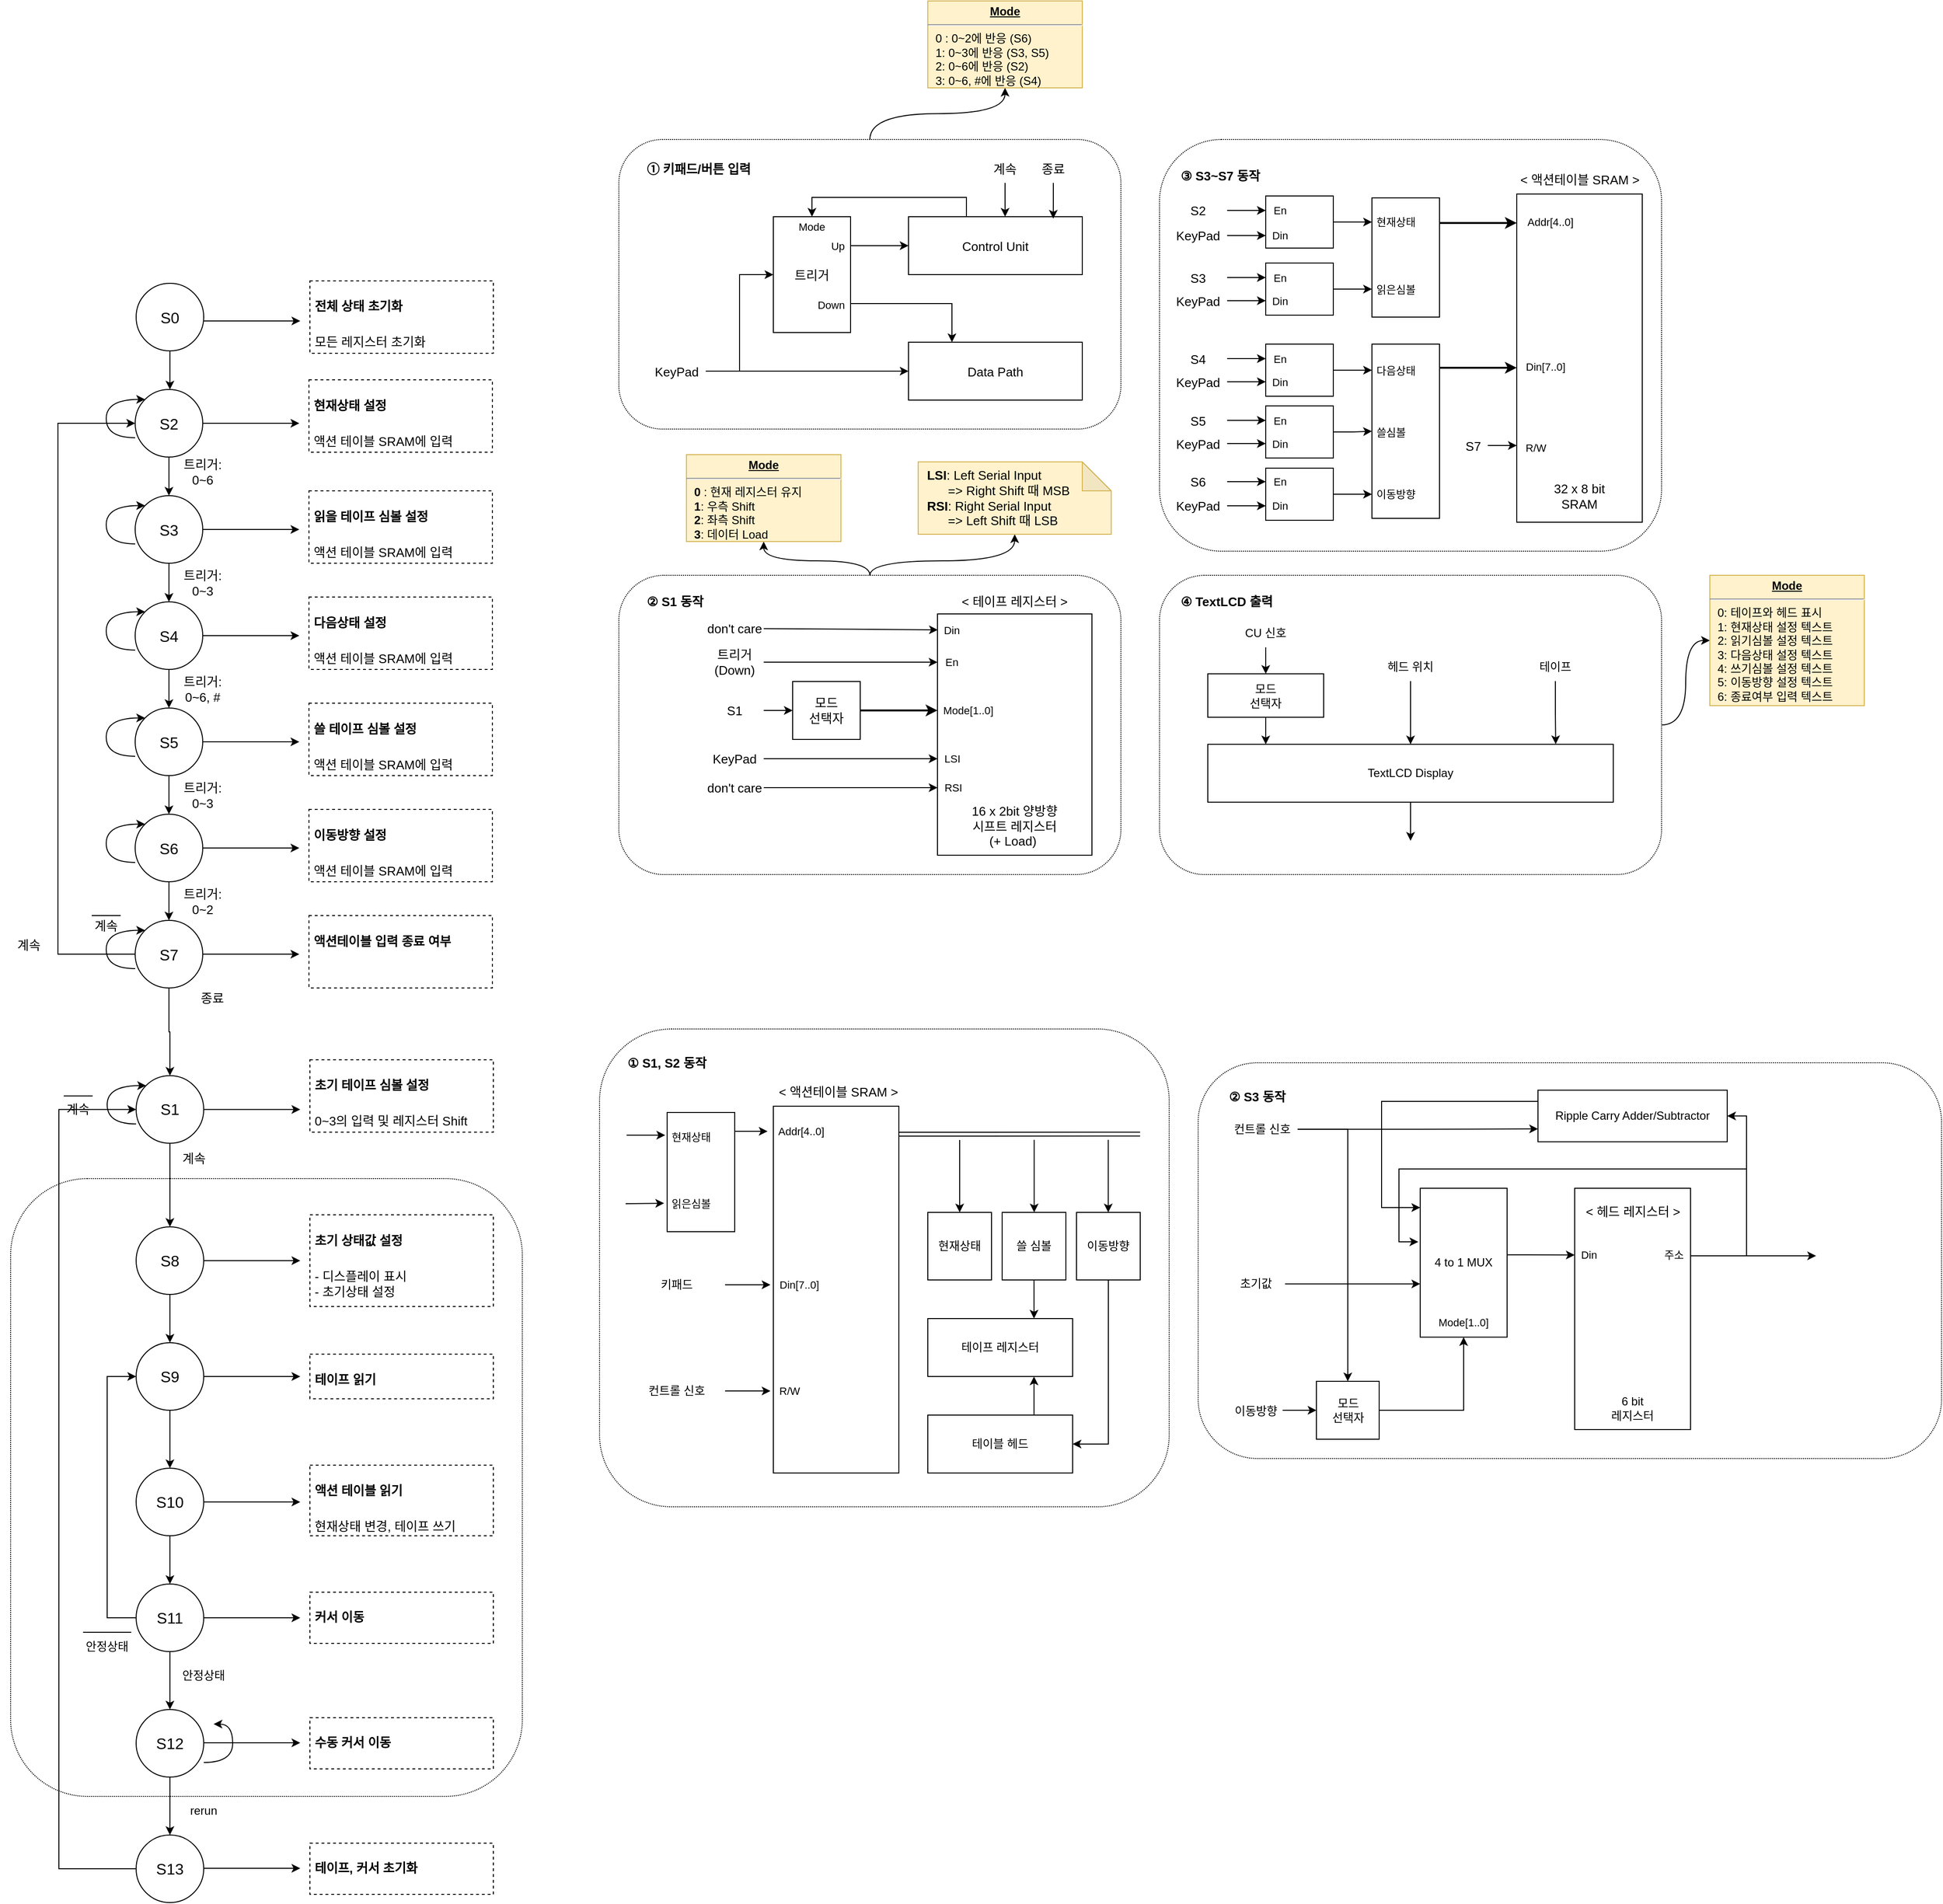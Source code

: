 <mxfile version="16.0.3" type="google"><diagram id="Md0kntvAz_rmxEOofqjv" name="Page-1"><mxGraphModel dx="1422" dy="1963" grid="1" gridSize="10" guides="1" tooltips="1" connect="1" arrows="1" fold="1" page="1" pageScale="1" pageWidth="827" pageHeight="1169" math="0" shadow="0"><root><mxCell id="0"/><mxCell id="1" parent="0"/><mxCell id="qjhL8TCPnm4YoEkAqjL8-45" value="" style="rounded=1;whiteSpace=wrap;html=1;fontSize=13;strokeColor=default;strokeWidth=1;fillColor=none;dashed=1;dashPattern=1 1;" parent="1" vertex="1"><mxGeometry x="170" y="1130" width="530" height="640" as="geometry"/></mxCell><mxCell id="klF8p_w78vh5a0SZsQQV-21" style="edgeStyle=orthogonalEdgeStyle;curved=1;rounded=0;orthogonalLoop=1;jettySize=auto;html=1;fontSize=16;startArrow=none;startFill=0;endArrow=classic;endFill=1;" parent="1" source="klF8p_w78vh5a0SZsQQV-8" target="klF8p_w78vh5a0SZsQQV-10" edge="1"><mxGeometry relative="1" as="geometry"/></mxCell><mxCell id="klF8p_w78vh5a0SZsQQV-32" style="edgeStyle=orthogonalEdgeStyle;rounded=0;orthogonalLoop=1;jettySize=auto;html=1;fontSize=13;startArrow=none;startFill=0;endArrow=classic;endFill=1;" parent="1" source="klF8p_w78vh5a0SZsQQV-8" edge="1"><mxGeometry relative="1" as="geometry"><mxPoint x="469" y="347.5" as="targetPoint"/></mxGeometry></mxCell><mxCell id="klF8p_w78vh5a0SZsQQV-8" value="&lt;font style=&quot;font-size: 16px&quot;&gt;S2&lt;/font&gt;" style="ellipse;whiteSpace=wrap;html=1;flipV=1;" parent="1" vertex="1"><mxGeometry x="299" y="312.5" width="70" height="70" as="geometry"/></mxCell><mxCell id="klF8p_w78vh5a0SZsQQV-9" style="edgeStyle=orthogonalEdgeStyle;rounded=0;orthogonalLoop=1;jettySize=auto;html=1;fontSize=16;startArrow=classic;startFill=1;endArrow=none;endFill=0;curved=1;exitX=0;exitY=0;exitDx=0;exitDy=0;" parent="1" source="klF8p_w78vh5a0SZsQQV-8" edge="1"><mxGeometry relative="1" as="geometry"><mxPoint x="299" y="362.5" as="targetPoint"/><Array as="points"><mxPoint x="269" y="322.5"/><mxPoint x="269" y="362.5"/></Array></mxGeometry></mxCell><mxCell id="klF8p_w78vh5a0SZsQQV-22" style="edgeStyle=orthogonalEdgeStyle;curved=1;rounded=0;orthogonalLoop=1;jettySize=auto;html=1;fontSize=16;startArrow=none;startFill=0;endArrow=classic;endFill=1;" parent="1" source="klF8p_w78vh5a0SZsQQV-10" target="klF8p_w78vh5a0SZsQQV-12" edge="1"><mxGeometry relative="1" as="geometry"/></mxCell><mxCell id="klF8p_w78vh5a0SZsQQV-37" style="edgeStyle=orthogonalEdgeStyle;rounded=0;orthogonalLoop=1;jettySize=auto;html=1;fontSize=13;startArrow=none;startFill=0;endArrow=classic;endFill=1;" parent="1" source="klF8p_w78vh5a0SZsQQV-10" edge="1"><mxGeometry relative="1" as="geometry"><mxPoint x="469" y="457.5" as="targetPoint"/></mxGeometry></mxCell><mxCell id="klF8p_w78vh5a0SZsQQV-10" value="&lt;font style=&quot;font-size: 16px&quot;&gt;S3&lt;/font&gt;" style="ellipse;whiteSpace=wrap;html=1;flipV=1;" parent="1" vertex="1"><mxGeometry x="299" y="422.5" width="70" height="70" as="geometry"/></mxCell><mxCell id="klF8p_w78vh5a0SZsQQV-11" style="edgeStyle=orthogonalEdgeStyle;rounded=0;orthogonalLoop=1;jettySize=auto;html=1;fontSize=16;startArrow=classic;startFill=1;endArrow=none;endFill=0;curved=1;exitX=0;exitY=0;exitDx=0;exitDy=0;" parent="1" source="klF8p_w78vh5a0SZsQQV-10" edge="1"><mxGeometry relative="1" as="geometry"><mxPoint x="299" y="472.5" as="targetPoint"/><Array as="points"><mxPoint x="269" y="432.5"/><mxPoint x="269" y="472.5"/></Array></mxGeometry></mxCell><mxCell id="klF8p_w78vh5a0SZsQQV-23" style="edgeStyle=orthogonalEdgeStyle;curved=1;rounded=0;orthogonalLoop=1;jettySize=auto;html=1;fontSize=16;startArrow=none;startFill=0;endArrow=classic;endFill=1;" parent="1" source="klF8p_w78vh5a0SZsQQV-12" target="klF8p_w78vh5a0SZsQQV-14" edge="1"><mxGeometry relative="1" as="geometry"/></mxCell><mxCell id="klF8p_w78vh5a0SZsQQV-39" style="edgeStyle=orthogonalEdgeStyle;rounded=0;orthogonalLoop=1;jettySize=auto;html=1;fontSize=13;startArrow=none;startFill=0;endArrow=classic;endFill=1;" parent="1" source="klF8p_w78vh5a0SZsQQV-12" edge="1"><mxGeometry relative="1" as="geometry"><mxPoint x="469" y="567.5" as="targetPoint"/></mxGeometry></mxCell><mxCell id="klF8p_w78vh5a0SZsQQV-12" value="&lt;font style=&quot;font-size: 16px&quot;&gt;S4&lt;/font&gt;" style="ellipse;whiteSpace=wrap;html=1;flipV=1;" parent="1" vertex="1"><mxGeometry x="299" y="532.5" width="70" height="70" as="geometry"/></mxCell><mxCell id="klF8p_w78vh5a0SZsQQV-13" style="edgeStyle=orthogonalEdgeStyle;rounded=0;orthogonalLoop=1;jettySize=auto;html=1;fontSize=16;startArrow=classic;startFill=1;endArrow=none;endFill=0;curved=1;exitX=0;exitY=0;exitDx=0;exitDy=0;" parent="1" source="klF8p_w78vh5a0SZsQQV-12" edge="1"><mxGeometry relative="1" as="geometry"><mxPoint x="299" y="582.5" as="targetPoint"/><Array as="points"><mxPoint x="269" y="542.5"/><mxPoint x="269" y="582.5"/></Array></mxGeometry></mxCell><mxCell id="klF8p_w78vh5a0SZsQQV-24" style="edgeStyle=orthogonalEdgeStyle;curved=1;rounded=0;orthogonalLoop=1;jettySize=auto;html=1;fontSize=16;startArrow=none;startFill=0;endArrow=classic;endFill=1;" parent="1" source="klF8p_w78vh5a0SZsQQV-14" target="klF8p_w78vh5a0SZsQQV-16" edge="1"><mxGeometry relative="1" as="geometry"/></mxCell><mxCell id="klF8p_w78vh5a0SZsQQV-41" style="edgeStyle=orthogonalEdgeStyle;rounded=0;orthogonalLoop=1;jettySize=auto;html=1;fontSize=13;startArrow=none;startFill=0;endArrow=classic;endFill=1;" parent="1" source="klF8p_w78vh5a0SZsQQV-14" edge="1"><mxGeometry relative="1" as="geometry"><mxPoint x="469" y="677.5" as="targetPoint"/></mxGeometry></mxCell><mxCell id="klF8p_w78vh5a0SZsQQV-14" value="&lt;font style=&quot;font-size: 16px&quot;&gt;S5&lt;/font&gt;" style="ellipse;whiteSpace=wrap;html=1;flipV=1;" parent="1" vertex="1"><mxGeometry x="299" y="642.5" width="70" height="70" as="geometry"/></mxCell><mxCell id="klF8p_w78vh5a0SZsQQV-15" style="edgeStyle=orthogonalEdgeStyle;rounded=0;orthogonalLoop=1;jettySize=auto;html=1;fontSize=16;startArrow=classic;startFill=1;endArrow=none;endFill=0;curved=1;exitX=0;exitY=0;exitDx=0;exitDy=0;" parent="1" source="klF8p_w78vh5a0SZsQQV-14" edge="1"><mxGeometry relative="1" as="geometry"><mxPoint x="299" y="692.5" as="targetPoint"/><Array as="points"><mxPoint x="269" y="652.5"/><mxPoint x="269" y="692.5"/></Array></mxGeometry></mxCell><mxCell id="klF8p_w78vh5a0SZsQQV-25" style="edgeStyle=orthogonalEdgeStyle;curved=1;rounded=0;orthogonalLoop=1;jettySize=auto;html=1;fontSize=16;startArrow=none;startFill=0;endArrow=classic;endFill=1;" parent="1" source="klF8p_w78vh5a0SZsQQV-16" target="klF8p_w78vh5a0SZsQQV-18" edge="1"><mxGeometry relative="1" as="geometry"/></mxCell><mxCell id="klF8p_w78vh5a0SZsQQV-43" style="edgeStyle=orthogonalEdgeStyle;rounded=0;orthogonalLoop=1;jettySize=auto;html=1;fontSize=13;startArrow=none;startFill=0;endArrow=classic;endFill=1;" parent="1" source="klF8p_w78vh5a0SZsQQV-16" edge="1"><mxGeometry relative="1" as="geometry"><mxPoint x="469" y="787.5" as="targetPoint"/></mxGeometry></mxCell><mxCell id="klF8p_w78vh5a0SZsQQV-16" value="&lt;font style=&quot;font-size: 16px&quot;&gt;S6&lt;/font&gt;" style="ellipse;whiteSpace=wrap;html=1;flipV=1;" parent="1" vertex="1"><mxGeometry x="299" y="752.5" width="70" height="70" as="geometry"/></mxCell><mxCell id="klF8p_w78vh5a0SZsQQV-17" style="edgeStyle=orthogonalEdgeStyle;rounded=0;orthogonalLoop=1;jettySize=auto;html=1;fontSize=16;startArrow=classic;startFill=1;endArrow=none;endFill=0;curved=1;exitX=0;exitY=0;exitDx=0;exitDy=0;" parent="1" source="klF8p_w78vh5a0SZsQQV-16" edge="1"><mxGeometry relative="1" as="geometry"><mxPoint x="299" y="802.5" as="targetPoint"/><Array as="points"><mxPoint x="269" y="762.5"/><mxPoint x="269" y="802.5"/></Array></mxGeometry></mxCell><mxCell id="klF8p_w78vh5a0SZsQQV-26" style="edgeStyle=orthogonalEdgeStyle;rounded=0;orthogonalLoop=1;jettySize=auto;html=1;fontSize=16;startArrow=none;startFill=0;endArrow=classic;endFill=1;entryX=0;entryY=0.5;entryDx=0;entryDy=0;" parent="1" source="klF8p_w78vh5a0SZsQQV-18" target="klF8p_w78vh5a0SZsQQV-8" edge="1"><mxGeometry relative="1" as="geometry"><mxPoint x="219" y="334.5" as="targetPoint"/><Array as="points"><mxPoint x="219" y="897.5"/><mxPoint x="219" y="347.5"/></Array></mxGeometry></mxCell><mxCell id="klF8p_w78vh5a0SZsQQV-45" style="edgeStyle=orthogonalEdgeStyle;rounded=0;orthogonalLoop=1;jettySize=auto;html=1;fontSize=13;startArrow=none;startFill=0;endArrow=classic;endFill=1;" parent="1" source="klF8p_w78vh5a0SZsQQV-18" edge="1"><mxGeometry relative="1" as="geometry"><mxPoint x="469" y="897.5" as="targetPoint"/></mxGeometry></mxCell><mxCell id="9CpWRh3th7PMEOV9aeRH-26" style="edgeStyle=orthogonalEdgeStyle;rounded=0;orthogonalLoop=1;jettySize=auto;html=1;entryX=0.5;entryY=0;entryDx=0;entryDy=0;" parent="1" source="klF8p_w78vh5a0SZsQQV-18" target="9CpWRh3th7PMEOV9aeRH-14" edge="1"><mxGeometry relative="1" as="geometry"/></mxCell><mxCell id="klF8p_w78vh5a0SZsQQV-18" value="&lt;font style=&quot;font-size: 16px&quot;&gt;S7&lt;/font&gt;" style="ellipse;whiteSpace=wrap;html=1;flipV=1;" parent="1" vertex="1"><mxGeometry x="299" y="862.5" width="70" height="70" as="geometry"/></mxCell><mxCell id="klF8p_w78vh5a0SZsQQV-19" style="edgeStyle=orthogonalEdgeStyle;rounded=0;orthogonalLoop=1;jettySize=auto;html=1;fontSize=16;startArrow=classic;startFill=1;endArrow=none;endFill=0;curved=1;exitX=0;exitY=0;exitDx=0;exitDy=0;" parent="1" source="klF8p_w78vh5a0SZsQQV-18" edge="1"><mxGeometry relative="1" as="geometry"><mxPoint x="299" y="912.5" as="targetPoint"/><Array as="points"><mxPoint x="269" y="872.5"/><mxPoint x="269" y="912.5"/></Array></mxGeometry></mxCell><mxCell id="klF8p_w78vh5a0SZsQQV-30" value="트리거: 0~6" style="text;html=1;strokeColor=none;fillColor=none;align=center;verticalAlign=middle;whiteSpace=wrap;rounded=0;fontSize=13;" parent="1" vertex="1"><mxGeometry x="339" y="382.5" width="60" height="30" as="geometry"/></mxCell><mxCell id="klF8p_w78vh5a0SZsQQV-35" value="&lt;h1&gt;&lt;span style=&quot;font-size: 13px&quot;&gt;현재상태 설정&lt;/span&gt;&lt;/h1&gt;&lt;p&gt;액션 테이블 SRAM에 입력&lt;/p&gt;" style="text;html=1;strokeColor=default;fillColor=none;spacing=5;spacingTop=-20;whiteSpace=wrap;overflow=hidden;rounded=0;fontSize=13;dashed=1;" parent="1" vertex="1"><mxGeometry x="479" y="302.5" width="190" height="75" as="geometry"/></mxCell><mxCell id="klF8p_w78vh5a0SZsQQV-36" value="&lt;h1&gt;&lt;span style=&quot;font-size: 13px&quot;&gt;읽을 테이프 심볼 설정&lt;/span&gt;&lt;/h1&gt;&lt;div&gt;&lt;span style=&quot;font-size: 13px&quot;&gt;액션 테이블 SRAM에 입력&lt;/span&gt;&lt;/div&gt;" style="text;html=1;strokeColor=default;fillColor=none;spacing=5;spacingTop=-20;whiteSpace=wrap;overflow=hidden;rounded=0;fontSize=13;dashed=1;" parent="1" vertex="1"><mxGeometry x="479" y="417.5" width="190" height="75" as="geometry"/></mxCell><mxCell id="klF8p_w78vh5a0SZsQQV-38" value="&lt;h1&gt;&lt;span style=&quot;font-size: 13px&quot;&gt;다음상태 설정&lt;/span&gt;&lt;/h1&gt;&lt;p&gt;액션 테이블 SRAM에 입력&lt;/p&gt;" style="text;html=1;strokeColor=default;fillColor=none;spacing=5;spacingTop=-20;whiteSpace=wrap;overflow=hidden;rounded=0;fontSize=13;dashed=1;" parent="1" vertex="1"><mxGeometry x="479" y="527.5" width="190" height="75" as="geometry"/></mxCell><mxCell id="klF8p_w78vh5a0SZsQQV-40" value="&lt;h1&gt;&lt;span style=&quot;font-size: 13px&quot;&gt;쓸 테이프 심볼 설정&lt;/span&gt;&lt;/h1&gt;&lt;p&gt;액션 테이블 SRAM에 입력&lt;/p&gt;" style="text;html=1;strokeColor=default;fillColor=none;spacing=5;spacingTop=-20;whiteSpace=wrap;overflow=hidden;rounded=0;fontSize=13;dashed=1;" parent="1" vertex="1"><mxGeometry x="479" y="637.5" width="190" height="75" as="geometry"/></mxCell><mxCell id="klF8p_w78vh5a0SZsQQV-42" value="&lt;h1&gt;&lt;span style=&quot;font-size: 13px&quot;&gt;이동방향 설정&lt;/span&gt;&lt;/h1&gt;&lt;p&gt;액션 테이블 SRAM에 입력&lt;/p&gt;" style="text;html=1;strokeColor=default;fillColor=none;spacing=5;spacingTop=-20;whiteSpace=wrap;overflow=hidden;rounded=0;fontSize=13;dashed=1;" parent="1" vertex="1"><mxGeometry x="479" y="747.5" width="190" height="75" as="geometry"/></mxCell><mxCell id="klF8p_w78vh5a0SZsQQV-44" value="&lt;h1&gt;&lt;span style=&quot;font-size: 13px&quot;&gt;액션테이블 입력 종료 여부&lt;/span&gt;&lt;/h1&gt;" style="text;html=1;strokeColor=default;fillColor=none;spacing=5;spacingTop=-20;whiteSpace=wrap;overflow=hidden;rounded=0;fontSize=13;dashed=1;" parent="1" vertex="1"><mxGeometry x="479" y="857.5" width="190" height="75" as="geometry"/></mxCell><mxCell id="klF8p_w78vh5a0SZsQQV-46" value="트리거: 0~3" style="text;html=1;strokeColor=none;fillColor=none;align=center;verticalAlign=middle;whiteSpace=wrap;rounded=0;fontSize=13;" parent="1" vertex="1"><mxGeometry x="339" y="497.5" width="60" height="30" as="geometry"/></mxCell><mxCell id="klF8p_w78vh5a0SZsQQV-47" value="트리거: 0~6, #" style="text;html=1;strokeColor=none;fillColor=none;align=center;verticalAlign=middle;whiteSpace=wrap;rounded=0;fontSize=13;" parent="1" vertex="1"><mxGeometry x="339" y="607.5" width="60" height="30" as="geometry"/></mxCell><mxCell id="klF8p_w78vh5a0SZsQQV-48" value="트리거: 0~3" style="text;html=1;strokeColor=none;fillColor=none;align=center;verticalAlign=middle;whiteSpace=wrap;rounded=0;fontSize=13;" parent="1" vertex="1"><mxGeometry x="339" y="717.5" width="60" height="30" as="geometry"/></mxCell><mxCell id="klF8p_w78vh5a0SZsQQV-49" value="트리거: 0~2" style="text;html=1;strokeColor=none;fillColor=none;align=center;verticalAlign=middle;whiteSpace=wrap;rounded=0;fontSize=13;" parent="1" vertex="1"><mxGeometry x="339" y="827.5" width="60" height="30" as="geometry"/></mxCell><mxCell id="klF8p_w78vh5a0SZsQQV-51" value="종료" style="text;html=1;strokeColor=none;fillColor=none;align=center;verticalAlign=middle;whiteSpace=wrap;rounded=0;dashed=1;fontSize=13;" parent="1" vertex="1"><mxGeometry x="349" y="927.5" width="60" height="30" as="geometry"/></mxCell><mxCell id="klF8p_w78vh5a0SZsQQV-52" value="계속" style="text;html=1;strokeColor=none;fillColor=none;align=center;verticalAlign=middle;whiteSpace=wrap;rounded=0;dashed=1;fontSize=13;" parent="1" vertex="1"><mxGeometry x="159" y="872.5" width="60" height="30" as="geometry"/></mxCell><mxCell id="klF8p_w78vh5a0SZsQQV-53" value="계속" style="text;html=1;strokeColor=none;fillColor=none;align=center;verticalAlign=middle;whiteSpace=wrap;rounded=0;dashed=1;fontSize=13;" parent="1" vertex="1"><mxGeometry x="239" y="852.5" width="60" height="30" as="geometry"/></mxCell><mxCell id="klF8p_w78vh5a0SZsQQV-54" value="" style="line;strokeWidth=1;html=1;fontSize=16;" parent="1" vertex="1"><mxGeometry x="254" y="852.5" width="30" height="10" as="geometry"/></mxCell><mxCell id="UY0A_gE5H8GKGmbG0qWN-5" style="edgeStyle=orthogonalEdgeStyle;rounded=0;orthogonalLoop=1;jettySize=auto;html=1;fontSize=13;fontColor=#000000;startArrow=none;startFill=0;endArrow=classic;endFill=1;curved=1;" parent="1" source="klF8p_w78vh5a0SZsQQV-55" target="UY0A_gE5H8GKGmbG0qWN-4" edge="1"><mxGeometry relative="1" as="geometry"/></mxCell><mxCell id="klF8p_w78vh5a0SZsQQV-55" value="" style="rounded=1;whiteSpace=wrap;html=1;fontSize=13;strokeColor=default;strokeWidth=1;fillColor=none;dashed=1;dashPattern=1 1;" parent="1" vertex="1"><mxGeometry x="800" y="53.5" width="520" height="300" as="geometry"/></mxCell><mxCell id="klF8p_w78vh5a0SZsQQV-62" style="edgeStyle=orthogonalEdgeStyle;rounded=0;orthogonalLoop=1;jettySize=auto;html=1;entryX=0;entryY=0.5;entryDx=0;entryDy=0;fontSize=13;startArrow=none;startFill=0;endArrow=classic;endFill=1;" parent="1" source="klF8p_w78vh5a0SZsQQV-56" target="klF8p_w78vh5a0SZsQQV-57" edge="1"><mxGeometry relative="1" as="geometry"/></mxCell><mxCell id="klF8p_w78vh5a0SZsQQV-63" style="edgeStyle=orthogonalEdgeStyle;rounded=0;orthogonalLoop=1;jettySize=auto;html=1;fontSize=13;startArrow=none;startFill=0;endArrow=classic;endFill=1;" parent="1" source="klF8p_w78vh5a0SZsQQV-56" target="klF8p_w78vh5a0SZsQQV-61" edge="1"><mxGeometry relative="1" as="geometry"/></mxCell><mxCell id="klF8p_w78vh5a0SZsQQV-56" value="KeyPad" style="text;html=1;strokeColor=none;fillColor=none;align=center;verticalAlign=middle;whiteSpace=wrap;rounded=0;fontSize=13;" parent="1" vertex="1"><mxGeometry x="830" y="278.5" width="60" height="30" as="geometry"/></mxCell><mxCell id="klF8p_w78vh5a0SZsQQV-60" style="edgeStyle=orthogonalEdgeStyle;rounded=0;orthogonalLoop=1;jettySize=auto;html=1;fontSize=13;startArrow=none;startFill=0;endArrow=classic;endFill=1;" parent="1" source="klF8p_w78vh5a0SZsQQV-57" target="klF8p_w78vh5a0SZsQQV-59" edge="1"><mxGeometry relative="1" as="geometry"><Array as="points"><mxPoint x="1050" y="163.5"/><mxPoint x="1050" y="163.5"/></Array></mxGeometry></mxCell><mxCell id="klF8p_w78vh5a0SZsQQV-64" style="edgeStyle=orthogonalEdgeStyle;rounded=0;orthogonalLoop=1;jettySize=auto;html=1;entryX=0.25;entryY=0;entryDx=0;entryDy=0;fontSize=13;startArrow=none;startFill=0;endArrow=classic;endFill=1;" parent="1" source="klF8p_w78vh5a0SZsQQV-57" target="klF8p_w78vh5a0SZsQQV-61" edge="1"><mxGeometry relative="1" as="geometry"><Array as="points"><mxPoint x="1145" y="223.5"/></Array></mxGeometry></mxCell><mxCell id="klF8p_w78vh5a0SZsQQV-57" value="트리거" style="rounded=0;whiteSpace=wrap;html=1;fontSize=13;strokeColor=default;strokeWidth=1;fillColor=default;" parent="1" vertex="1"><mxGeometry x="960" y="133.5" width="80" height="120" as="geometry"/></mxCell><mxCell id="klF8p_w78vh5a0SZsQQV-65" style="edgeStyle=orthogonalEdgeStyle;rounded=0;orthogonalLoop=1;jettySize=auto;html=1;entryX=0.5;entryY=0;entryDx=0;entryDy=0;fontSize=13;startArrow=none;startFill=0;endArrow=classic;endFill=1;" parent="1" source="klF8p_w78vh5a0SZsQQV-59" target="klF8p_w78vh5a0SZsQQV-57" edge="1"><mxGeometry relative="1" as="geometry"><Array as="points"><mxPoint x="1160" y="113.5"/><mxPoint x="1000" y="113.5"/></Array></mxGeometry></mxCell><mxCell id="klF8p_w78vh5a0SZsQQV-59" value="Control Unit" style="rounded=0;whiteSpace=wrap;html=1;fontSize=13;strokeColor=default;strokeWidth=1;fillColor=default;" parent="1" vertex="1"><mxGeometry x="1100" y="133.5" width="180" height="60" as="geometry"/></mxCell><mxCell id="klF8p_w78vh5a0SZsQQV-61" value="Data Path" style="rounded=0;whiteSpace=wrap;html=1;fontSize=13;strokeColor=default;strokeWidth=1;fillColor=default;" parent="1" vertex="1"><mxGeometry x="1100" y="263.5" width="180" height="60" as="geometry"/></mxCell><mxCell id="klF8p_w78vh5a0SZsQQV-69" style="edgeStyle=orthogonalEdgeStyle;rounded=0;orthogonalLoop=1;jettySize=auto;html=1;entryX=0.556;entryY=0;entryDx=0;entryDy=0;entryPerimeter=0;fontSize=13;startArrow=none;startFill=0;endArrow=classic;endFill=1;" parent="1" source="klF8p_w78vh5a0SZsQQV-66" target="klF8p_w78vh5a0SZsQQV-59" edge="1"><mxGeometry relative="1" as="geometry"/></mxCell><mxCell id="klF8p_w78vh5a0SZsQQV-66" value="계속" style="text;html=1;strokeColor=none;fillColor=none;align=center;verticalAlign=middle;whiteSpace=wrap;rounded=0;dashed=1;dashPattern=1 1;fontSize=13;" parent="1" vertex="1"><mxGeometry x="1170" y="68.5" width="60" height="30" as="geometry"/></mxCell><mxCell id="klF8p_w78vh5a0SZsQQV-68" style="edgeStyle=orthogonalEdgeStyle;rounded=0;orthogonalLoop=1;jettySize=auto;html=1;entryX=0.833;entryY=0.033;entryDx=0;entryDy=0;entryPerimeter=0;fontSize=13;startArrow=none;startFill=0;endArrow=classic;endFill=1;" parent="1" source="klF8p_w78vh5a0SZsQQV-67" target="klF8p_w78vh5a0SZsQQV-59" edge="1"><mxGeometry relative="1" as="geometry"/></mxCell><mxCell id="klF8p_w78vh5a0SZsQQV-67" value="종료" style="text;html=1;strokeColor=none;fillColor=none;align=center;verticalAlign=middle;whiteSpace=wrap;rounded=0;dashed=1;dashPattern=1 1;fontSize=13;" parent="1" vertex="1"><mxGeometry x="1220" y="68.5" width="60" height="30" as="geometry"/></mxCell><mxCell id="klF8p_w78vh5a0SZsQQV-70" value="Down" style="text;html=1;strokeColor=none;fillColor=none;align=center;verticalAlign=middle;whiteSpace=wrap;rounded=0;dashed=1;dashPattern=1 1;fontSize=11;" parent="1" vertex="1"><mxGeometry x="990" y="209.5" width="60" height="30" as="geometry"/></mxCell><mxCell id="klF8p_w78vh5a0SZsQQV-71" value="Mode" style="text;html=1;strokeColor=none;fillColor=none;align=center;verticalAlign=middle;whiteSpace=wrap;rounded=0;dashed=1;dashPattern=1 1;fontSize=11;" parent="1" vertex="1"><mxGeometry x="970" y="128.5" width="60" height="30" as="geometry"/></mxCell><mxCell id="klF8p_w78vh5a0SZsQQV-72" value="Up" style="text;html=1;strokeColor=none;fillColor=none;align=center;verticalAlign=middle;whiteSpace=wrap;rounded=0;dashed=1;dashPattern=1 1;fontSize=11;" parent="1" vertex="1"><mxGeometry x="997" y="148.5" width="60" height="30" as="geometry"/></mxCell><mxCell id="klF8p_w78vh5a0SZsQQV-73" value="① 키패드/버튼 입력" style="text;html=1;strokeColor=none;fillColor=none;align=left;verticalAlign=middle;whiteSpace=wrap;rounded=0;dashed=1;dashPattern=1 1;fontSize=13;fontColor=#000000;fontStyle=1" parent="1" vertex="1"><mxGeometry x="827" y="68.5" width="140" height="30" as="geometry"/></mxCell><mxCell id="UY0A_gE5H8GKGmbG0qWN-4" value="&lt;p style=&quot;margin: 4px 0px 0px ; text-align: center ; text-decoration: underline&quot;&gt;&lt;b&gt;Mode&lt;/b&gt;&lt;/p&gt;&lt;hr&gt;&lt;p style=&quot;margin: 0px 0px 0px 8px&quot;&gt;0 : 0~2에 반응 (S6)&lt;br&gt;1: 0~3에 반응 (S3, S5)&lt;br&gt;2: 0~6에 반응 (S2)&lt;br&gt;3: 0~6, #에 반응 (S4)&lt;/p&gt;" style="verticalAlign=top;align=left;overflow=fill;fontSize=12;fontFamily=Helvetica;html=1;strokeColor=#d6b656;strokeWidth=1;fillColor=#fff2cc;" parent="1" vertex="1"><mxGeometry x="1120" y="-90" width="160" height="90" as="geometry"/></mxCell><mxCell id="UY0A_gE5H8GKGmbG0qWN-38" style="edgeStyle=orthogonalEdgeStyle;rounded=0;orthogonalLoop=1;jettySize=auto;html=1;fontSize=13;fontColor=#000000;startArrow=none;startFill=0;endArrow=classic;endFill=1;strokeWidth=1;curved=1;" parent="1" source="UY0A_gE5H8GKGmbG0qWN-6" target="UY0A_gE5H8GKGmbG0qWN-37" edge="1"><mxGeometry relative="1" as="geometry"><Array as="points"><mxPoint x="1060" y="490"/><mxPoint x="950" y="490"/></Array></mxGeometry></mxCell><mxCell id="UY0A_gE5H8GKGmbG0qWN-40" style="edgeStyle=orthogonalEdgeStyle;curved=1;rounded=0;orthogonalLoop=1;jettySize=auto;html=1;fontSize=13;fontColor=#000000;startArrow=none;startFill=0;endArrow=classic;endFill=1;strokeWidth=1;" parent="1" source="UY0A_gE5H8GKGmbG0qWN-6" target="UY0A_gE5H8GKGmbG0qWN-39" edge="1"><mxGeometry relative="1" as="geometry"><Array as="points"><mxPoint x="1060" y="490"/><mxPoint x="1210" y="490"/></Array></mxGeometry></mxCell><mxCell id="UY0A_gE5H8GKGmbG0qWN-6" value="" style="rounded=1;whiteSpace=wrap;html=1;fontSize=13;strokeColor=default;strokeWidth=1;fillColor=none;dashed=1;dashPattern=1 1;" parent="1" vertex="1"><mxGeometry x="800" y="505" width="520" height="310" as="geometry"/></mxCell><mxCell id="UY0A_gE5H8GKGmbG0qWN-7" value="② S1 동작" style="text;html=1;strokeColor=none;fillColor=none;align=left;verticalAlign=middle;whiteSpace=wrap;rounded=0;dashed=1;dashPattern=1 1;fontSize=13;fontColor=#000000;fontStyle=1" parent="1" vertex="1"><mxGeometry x="827" y="517" width="140" height="30" as="geometry"/></mxCell><mxCell id="UY0A_gE5H8GKGmbG0qWN-8" value="" style="rounded=0;whiteSpace=wrap;html=1;fontSize=13;strokeColor=default;strokeWidth=1;fillColor=default;" parent="1" vertex="1"><mxGeometry x="1130" y="545" width="160" height="250" as="geometry"/></mxCell><mxCell id="UY0A_gE5H8GKGmbG0qWN-10" style="rounded=0;orthogonalLoop=1;jettySize=auto;html=1;entryX=0.002;entryY=0.066;entryDx=0;entryDy=0;entryPerimeter=0;fontSize=13;fontColor=#000000;startArrow=none;startFill=0;endArrow=classic;endFill=1;" parent="1" source="UY0A_gE5H8GKGmbG0qWN-9" target="UY0A_gE5H8GKGmbG0qWN-8" edge="1"><mxGeometry relative="1" as="geometry"/></mxCell><mxCell id="UY0A_gE5H8GKGmbG0qWN-9" value="don't care" style="text;html=1;strokeColor=none;fillColor=none;align=center;verticalAlign=middle;whiteSpace=wrap;rounded=0;fontSize=13;fontColor=#000000;" parent="1" vertex="1"><mxGeometry x="890" y="545" width="60" height="30" as="geometry"/></mxCell><mxCell id="UY0A_gE5H8GKGmbG0qWN-25" style="edgeStyle=orthogonalEdgeStyle;rounded=0;orthogonalLoop=1;jettySize=auto;html=1;fontSize=13;fontColor=#000000;startArrow=none;startFill=0;endArrow=classic;endFill=1;strokeWidth=1;" parent="1" source="UY0A_gE5H8GKGmbG0qWN-11" target="UY0A_gE5H8GKGmbG0qWN-8" edge="1"><mxGeometry relative="1" as="geometry"><Array as="points"><mxPoint x="1060" y="595"/><mxPoint x="1060" y="595"/></Array></mxGeometry></mxCell><mxCell id="UY0A_gE5H8GKGmbG0qWN-11" value="트리거(Down)" style="text;html=1;strokeColor=none;fillColor=none;align=center;verticalAlign=middle;whiteSpace=wrap;rounded=0;fontSize=13;fontColor=#000000;" parent="1" vertex="1"><mxGeometry x="890" y="580" width="60" height="30" as="geometry"/></mxCell><mxCell id="UY0A_gE5H8GKGmbG0qWN-15" style="edgeStyle=orthogonalEdgeStyle;rounded=0;orthogonalLoop=1;jettySize=auto;html=1;fontSize=13;fontColor=#000000;startArrow=none;startFill=0;endArrow=classic;endFill=1;strokeWidth=2;exitX=1;exitY=0.5;exitDx=0;exitDy=0;" parent="1" source="UY0A_gE5H8GKGmbG0qWN-26" target="UY0A_gE5H8GKGmbG0qWN-8" edge="1"><mxGeometry relative="1" as="geometry"><mxPoint x="1050" y="660" as="sourcePoint"/><Array as="points"><mxPoint x="1090" y="645"/><mxPoint x="1090" y="645"/></Array></mxGeometry></mxCell><mxCell id="UY0A_gE5H8GKGmbG0qWN-17" value="16 x 2bit 양방향&lt;br&gt;시프트 레지스터&lt;br&gt;(+ Load)&amp;nbsp;" style="text;html=1;strokeColor=none;fillColor=none;align=center;verticalAlign=middle;whiteSpace=wrap;rounded=0;fontSize=13;fontColor=#000000;" parent="1" vertex="1"><mxGeometry x="1160" y="750" width="100" height="30" as="geometry"/></mxCell><mxCell id="UY0A_gE5H8GKGmbG0qWN-19" style="edgeStyle=orthogonalEdgeStyle;rounded=0;orthogonalLoop=1;jettySize=auto;html=1;fontSize=13;fontColor=#000000;startArrow=none;startFill=0;endArrow=classic;endFill=1;strokeWidth=1;" parent="1" source="UY0A_gE5H8GKGmbG0qWN-18" target="UY0A_gE5H8GKGmbG0qWN-8" edge="1"><mxGeometry relative="1" as="geometry"><Array as="points"><mxPoint x="1090" y="695"/><mxPoint x="1090" y="695"/></Array></mxGeometry></mxCell><mxCell id="UY0A_gE5H8GKGmbG0qWN-18" value="KeyPad" style="text;html=1;strokeColor=none;fillColor=none;align=center;verticalAlign=middle;whiteSpace=wrap;rounded=0;fontSize=13;fontColor=#000000;" parent="1" vertex="1"><mxGeometry x="890" y="680" width="60" height="30" as="geometry"/></mxCell><mxCell id="UY0A_gE5H8GKGmbG0qWN-21" style="edgeStyle=orthogonalEdgeStyle;rounded=0;orthogonalLoop=1;jettySize=auto;html=1;fontSize=13;fontColor=#000000;startArrow=none;startFill=0;endArrow=classic;endFill=1;strokeWidth=1;" parent="1" source="UY0A_gE5H8GKGmbG0qWN-20" target="UY0A_gE5H8GKGmbG0qWN-8" edge="1"><mxGeometry relative="1" as="geometry"><Array as="points"><mxPoint x="1050" y="725"/><mxPoint x="1050" y="725"/></Array></mxGeometry></mxCell><mxCell id="UY0A_gE5H8GKGmbG0qWN-20" value="don't care" style="text;html=1;strokeColor=none;fillColor=none;align=center;verticalAlign=middle;whiteSpace=wrap;rounded=0;fontSize=13;fontColor=#000000;" parent="1" vertex="1"><mxGeometry x="890" y="710" width="60" height="30" as="geometry"/></mxCell><mxCell id="UY0A_gE5H8GKGmbG0qWN-26" value="모드&lt;br&gt;선택자" style="rounded=0;whiteSpace=wrap;html=1;fontSize=13;fontColor=#000000;strokeColor=default;strokeWidth=1;fillColor=default;align=center;verticalAlign=middle;" parent="1" vertex="1"><mxGeometry x="980" y="615" width="70" height="60" as="geometry"/></mxCell><mxCell id="UY0A_gE5H8GKGmbG0qWN-28" style="edgeStyle=orthogonalEdgeStyle;rounded=0;orthogonalLoop=1;jettySize=auto;html=1;fontSize=13;fontColor=#000000;startArrow=none;startFill=0;endArrow=classic;endFill=1;strokeWidth=1;" parent="1" source="UY0A_gE5H8GKGmbG0qWN-27" target="UY0A_gE5H8GKGmbG0qWN-26" edge="1"><mxGeometry relative="1" as="geometry"/></mxCell><mxCell id="UY0A_gE5H8GKGmbG0qWN-27" value="S1" style="text;html=1;strokeColor=none;fillColor=none;align=center;verticalAlign=middle;whiteSpace=wrap;rounded=0;fontSize=13;fontColor=#000000;" parent="1" vertex="1"><mxGeometry x="890" y="630" width="60" height="30" as="geometry"/></mxCell><mxCell id="UY0A_gE5H8GKGmbG0qWN-29" value="Din" style="text;html=1;strokeColor=none;fillColor=none;align=center;verticalAlign=middle;whiteSpace=wrap;rounded=0;fontSize=11;fontColor=#000000;" parent="1" vertex="1"><mxGeometry x="1130" y="547" width="30" height="30" as="geometry"/></mxCell><mxCell id="UY0A_gE5H8GKGmbG0qWN-30" value="En" style="text;html=1;strokeColor=none;fillColor=none;align=center;verticalAlign=middle;whiteSpace=wrap;rounded=0;fontSize=11;fontColor=#000000;" parent="1" vertex="1"><mxGeometry x="1130" y="580" width="30" height="30" as="geometry"/></mxCell><mxCell id="UY0A_gE5H8GKGmbG0qWN-34" value="" style="rounded=1;whiteSpace=wrap;html=1;fontSize=13;strokeColor=default;strokeWidth=1;fillColor=none;dashed=1;dashPattern=1 1;" parent="1" vertex="1"><mxGeometry x="1360" y="53.5" width="520" height="426.5" as="geometry"/></mxCell><mxCell id="UY0A_gE5H8GKGmbG0qWN-31" value="Mode[1..0]" style="text;html=1;strokeColor=none;fillColor=none;align=left;verticalAlign=middle;whiteSpace=wrap;rounded=0;fontSize=11;fontColor=#000000;" parent="1" vertex="1"><mxGeometry x="1134" y="630" width="56" height="30" as="geometry"/></mxCell><mxCell id="UY0A_gE5H8GKGmbG0qWN-32" value="LSI" style="text;html=1;strokeColor=none;fillColor=none;align=center;verticalAlign=middle;whiteSpace=wrap;rounded=0;fontSize=11;fontColor=#000000;" parent="1" vertex="1"><mxGeometry x="1128.5" y="680" width="33" height="30" as="geometry"/></mxCell><mxCell id="UY0A_gE5H8GKGmbG0qWN-33" value="RSI" style="text;html=1;strokeColor=none;fillColor=none;align=center;verticalAlign=middle;whiteSpace=wrap;rounded=0;fontSize=11;fontColor=#000000;" parent="1" vertex="1"><mxGeometry x="1130" y="710" width="33" height="30" as="geometry"/></mxCell><mxCell id="UY0A_gE5H8GKGmbG0qWN-35" value="③ S3~S7 동작" style="text;html=1;strokeColor=none;fillColor=none;align=left;verticalAlign=middle;whiteSpace=wrap;rounded=0;dashed=1;dashPattern=1 1;fontSize=13;fontColor=#000000;fontStyle=1" parent="1" vertex="1"><mxGeometry x="1380" y="76" width="140" height="30" as="geometry"/></mxCell><mxCell id="UY0A_gE5H8GKGmbG0qWN-36" value="&amp;lt; 테이프 레지스터 &amp;gt;" style="text;html=1;strokeColor=none;fillColor=none;align=center;verticalAlign=middle;whiteSpace=wrap;rounded=0;fontSize=13;fontColor=#000000;" parent="1" vertex="1"><mxGeometry x="1150" y="517" width="120" height="30" as="geometry"/></mxCell><mxCell id="UY0A_gE5H8GKGmbG0qWN-37" value="&lt;p style=&quot;margin: 4px 0px 0px ; text-align: center ; text-decoration: underline&quot;&gt;&lt;b&gt;Mode&lt;/b&gt;&lt;/p&gt;&lt;hr&gt;&lt;p style=&quot;margin: 0px 0px 0px 8px&quot;&gt;&lt;b&gt;0 &lt;/b&gt;: 현재 레지스터 유지&lt;br&gt;&lt;b&gt;1&lt;/b&gt;: 우측 Shift&lt;br&gt;&lt;b&gt;2&lt;/b&gt;: 좌측 Shift&lt;br&gt;&lt;b&gt;3&lt;/b&gt;: 데이터 Load&lt;/p&gt;" style="verticalAlign=top;align=left;overflow=fill;fontSize=12;fontFamily=Helvetica;html=1;strokeColor=#d6b656;strokeWidth=1;fillColor=#fff2cc;" parent="1" vertex="1"><mxGeometry x="870" y="380" width="160" height="90" as="geometry"/></mxCell><mxCell id="UY0A_gE5H8GKGmbG0qWN-39" value="&amp;nbsp; &lt;b&gt;LSI&lt;/b&gt;: Left Serial Input&lt;br&gt;&lt;span style=&quot;white-space: pre&quot;&gt;&#9;&lt;/span&gt;=&amp;gt; Right Shift 때 MSB&lt;br&gt;&amp;nbsp; &lt;b&gt;RSI&lt;/b&gt;: Right Serial Input&lt;br&gt;&lt;span style=&quot;white-space: pre&quot;&gt;&#9;&lt;/span&gt;=&amp;gt; Left Shift 때 LSB" style="shape=note;whiteSpace=wrap;html=1;backgroundOutline=1;darkOpacity=0.05;fontSize=13;strokeColor=#d6b656;strokeWidth=1;fillColor=#fff2cc;align=left;verticalAlign=middle;" parent="1" vertex="1"><mxGeometry x="1110" y="387.5" width="200" height="75" as="geometry"/></mxCell><mxCell id="3IABFkz1d9UDhi4ekt5b-1" value="" style="rounded=0;whiteSpace=wrap;html=1;fontSize=13;strokeColor=default;strokeWidth=1;fillColor=default;" parent="1" vertex="1"><mxGeometry x="1730" y="110" width="130" height="340" as="geometry"/></mxCell><mxCell id="3IABFkz1d9UDhi4ekt5b-3" value="32 x 8 bit&lt;br style=&quot;font-size: 13px&quot;&gt;SRAM" style="text;html=1;strokeColor=none;fillColor=none;align=center;verticalAlign=middle;whiteSpace=wrap;rounded=0;fontSize=13;" parent="1" vertex="1"><mxGeometry x="1760" y="408" width="70" height="30" as="geometry"/></mxCell><mxCell id="3IABFkz1d9UDhi4ekt5b-22" style="edgeStyle=orthogonalEdgeStyle;rounded=0;orthogonalLoop=1;jettySize=auto;html=1;fontSize=13;strokeWidth=1;" parent="1" source="3IABFkz1d9UDhi4ekt5b-4" target="3IABFkz1d9UDhi4ekt5b-11" edge="1"><mxGeometry relative="1" as="geometry"><Array as="points"><mxPoint x="1560" y="139"/><mxPoint x="1560" y="139"/></Array></mxGeometry></mxCell><mxCell id="3IABFkz1d9UDhi4ekt5b-4" value="" style="rounded=0;whiteSpace=wrap;html=1;fontSize=13;align=left;" parent="1" vertex="1"><mxGeometry x="1470" y="112" width="70" height="54" as="geometry"/></mxCell><mxCell id="3IABFkz1d9UDhi4ekt5b-23" style="edgeStyle=orthogonalEdgeStyle;rounded=0;orthogonalLoop=1;jettySize=auto;html=1;fontSize=13;strokeWidth=1;" parent="1" source="3IABFkz1d9UDhi4ekt5b-7" target="3IABFkz1d9UDhi4ekt5b-11" edge="1"><mxGeometry relative="1" as="geometry"><Array as="points"><mxPoint x="1560" y="209"/><mxPoint x="1560" y="209"/></Array></mxGeometry></mxCell><mxCell id="3IABFkz1d9UDhi4ekt5b-7" value="" style="rounded=0;whiteSpace=wrap;html=1;fontSize=13;align=left;" parent="1" vertex="1"><mxGeometry x="1470" y="181.5" width="70" height="54" as="geometry"/></mxCell><mxCell id="3IABFkz1d9UDhi4ekt5b-24" style="edgeStyle=orthogonalEdgeStyle;rounded=0;orthogonalLoop=1;jettySize=auto;html=1;fontSize=13;strokeWidth=1;" parent="1" source="3IABFkz1d9UDhi4ekt5b-8" target="3IABFkz1d9UDhi4ekt5b-12" edge="1"><mxGeometry relative="1" as="geometry"><mxPoint x="1560" y="348" as="targetPoint"/><Array as="points"><mxPoint x="1570" y="293"/><mxPoint x="1570" y="293"/></Array></mxGeometry></mxCell><mxCell id="3IABFkz1d9UDhi4ekt5b-8" value="" style="rounded=0;whiteSpace=wrap;html=1;fontSize=13;align=left;" parent="1" vertex="1"><mxGeometry x="1470" y="265.5" width="70" height="54" as="geometry"/></mxCell><mxCell id="3IABFkz1d9UDhi4ekt5b-25" style="edgeStyle=orthogonalEdgeStyle;rounded=0;orthogonalLoop=1;jettySize=auto;html=1;fontSize=13;strokeWidth=1;" parent="1" source="3IABFkz1d9UDhi4ekt5b-9" target="3IABFkz1d9UDhi4ekt5b-12" edge="1"><mxGeometry relative="1" as="geometry"/></mxCell><mxCell id="3IABFkz1d9UDhi4ekt5b-9" value="" style="rounded=0;whiteSpace=wrap;html=1;fontSize=13;align=left;" parent="1" vertex="1"><mxGeometry x="1470" y="329.5" width="70" height="54" as="geometry"/></mxCell><mxCell id="3IABFkz1d9UDhi4ekt5b-26" style="edgeStyle=orthogonalEdgeStyle;rounded=0;orthogonalLoop=1;jettySize=auto;html=1;fontSize=13;strokeWidth=1;" parent="1" source="3IABFkz1d9UDhi4ekt5b-10" target="3IABFkz1d9UDhi4ekt5b-12" edge="1"><mxGeometry relative="1" as="geometry"><Array as="points"><mxPoint x="1570" y="421"/><mxPoint x="1570" y="421"/></Array></mxGeometry></mxCell><mxCell id="3IABFkz1d9UDhi4ekt5b-10" value="" style="rounded=0;whiteSpace=wrap;html=1;fontSize=13;align=left;" parent="1" vertex="1"><mxGeometry x="1470" y="394" width="70" height="54" as="geometry"/></mxCell><mxCell id="3IABFkz1d9UDhi4ekt5b-14" style="edgeStyle=orthogonalEdgeStyle;rounded=0;orthogonalLoop=1;jettySize=auto;html=1;fontSize=13;strokeWidth=2;" parent="1" source="3IABFkz1d9UDhi4ekt5b-11" target="3IABFkz1d9UDhi4ekt5b-1" edge="1"><mxGeometry relative="1" as="geometry"><Array as="points"><mxPoint x="1690" y="140"/><mxPoint x="1690" y="140"/></Array></mxGeometry></mxCell><mxCell id="3IABFkz1d9UDhi4ekt5b-11" value="" style="rounded=0;whiteSpace=wrap;html=1;fontSize=13;align=left;" parent="1" vertex="1"><mxGeometry x="1580" y="114" width="70" height="123.5" as="geometry"/></mxCell><mxCell id="3IABFkz1d9UDhi4ekt5b-13" style="edgeStyle=orthogonalEdgeStyle;rounded=0;orthogonalLoop=1;jettySize=auto;html=1;fontSize=13;strokeWidth=2;" parent="1" source="3IABFkz1d9UDhi4ekt5b-12" target="3IABFkz1d9UDhi4ekt5b-1" edge="1"><mxGeometry relative="1" as="geometry"><Array as="points"><mxPoint x="1660" y="290"/><mxPoint x="1660" y="290"/></Array></mxGeometry></mxCell><mxCell id="3IABFkz1d9UDhi4ekt5b-12" value="" style="rounded=0;whiteSpace=wrap;html=1;fontSize=13;align=left;" parent="1" vertex="1"><mxGeometry x="1580" y="265.5" width="70" height="180.5" as="geometry"/></mxCell><mxCell id="3IABFkz1d9UDhi4ekt5b-15" value="Addr[4..0]" style="text;html=1;strokeColor=none;fillColor=none;align=center;verticalAlign=middle;whiteSpace=wrap;rounded=0;dashed=1;dashPattern=1 1;fontSize=11;" parent="1" vertex="1"><mxGeometry x="1730" y="123.5" width="70" height="30" as="geometry"/></mxCell><mxCell id="3IABFkz1d9UDhi4ekt5b-16" value="Din[7..0]" style="text;html=1;strokeColor=none;fillColor=none;align=center;verticalAlign=middle;whiteSpace=wrap;rounded=0;dashed=1;dashPattern=1 1;fontSize=11;" parent="1" vertex="1"><mxGeometry x="1730" y="273.5" width="60" height="30" as="geometry"/></mxCell><mxCell id="3IABFkz1d9UDhi4ekt5b-17" value="R/W" style="text;html=1;strokeColor=none;fillColor=none;align=center;verticalAlign=middle;whiteSpace=wrap;rounded=0;dashed=1;dashPattern=1 1;fontSize=11;" parent="1" vertex="1"><mxGeometry x="1730" y="357.5" width="40" height="30" as="geometry"/></mxCell><mxCell id="3IABFkz1d9UDhi4ekt5b-30" style="edgeStyle=orthogonalEdgeStyle;rounded=0;orthogonalLoop=1;jettySize=auto;html=1;fontSize=13;strokeWidth=1;" parent="1" source="3IABFkz1d9UDhi4ekt5b-18" target="3IABFkz1d9UDhi4ekt5b-1" edge="1"><mxGeometry relative="1" as="geometry"><Array as="points"><mxPoint x="1690" y="370"/><mxPoint x="1690" y="370"/></Array></mxGeometry></mxCell><mxCell id="3IABFkz1d9UDhi4ekt5b-18" value="S7" style="text;html=1;strokeColor=none;fillColor=none;align=center;verticalAlign=middle;whiteSpace=wrap;rounded=0;fontSize=13;" parent="1" vertex="1"><mxGeometry x="1670" y="355.5" width="30" height="30" as="geometry"/></mxCell><mxCell id="3IABFkz1d9UDhi4ekt5b-21" style="edgeStyle=orthogonalEdgeStyle;rounded=0;orthogonalLoop=1;jettySize=auto;html=1;exitX=0.5;exitY=1;exitDx=0;exitDy=0;fontSize=13;strokeWidth=1;" parent="1" edge="1"><mxGeometry relative="1" as="geometry"><mxPoint x="1663" y="385.5" as="sourcePoint"/><mxPoint x="1663" y="385.5" as="targetPoint"/></mxGeometry></mxCell><mxCell id="3IABFkz1d9UDhi4ekt5b-32" style="edgeStyle=orthogonalEdgeStyle;rounded=0;orthogonalLoop=1;jettySize=auto;html=1;fontSize=13;strokeWidth=1;" parent="1" source="3IABFkz1d9UDhi4ekt5b-27" target="3IABFkz1d9UDhi4ekt5b-4" edge="1"><mxGeometry relative="1" as="geometry"><Array as="points"><mxPoint x="1460" y="153"/><mxPoint x="1460" y="153"/></Array></mxGeometry></mxCell><mxCell id="3IABFkz1d9UDhi4ekt5b-27" value="KeyPad" style="text;html=1;strokeColor=none;fillColor=none;align=center;verticalAlign=middle;whiteSpace=wrap;rounded=0;fontSize=13;" parent="1" vertex="1"><mxGeometry x="1370" y="138" width="60" height="30" as="geometry"/></mxCell><mxCell id="3IABFkz1d9UDhi4ekt5b-33" value="En" style="text;html=1;strokeColor=none;fillColor=none;align=center;verticalAlign=middle;whiteSpace=wrap;rounded=0;dashed=1;dashPattern=1 1;fontSize=11;" parent="1" vertex="1"><mxGeometry x="1470" y="112" width="30" height="30" as="geometry"/></mxCell><mxCell id="3IABFkz1d9UDhi4ekt5b-35" style="edgeStyle=orthogonalEdgeStyle;rounded=0;orthogonalLoop=1;jettySize=auto;html=1;fontSize=13;strokeWidth=1;" parent="1" source="3IABFkz1d9UDhi4ekt5b-34" target="3IABFkz1d9UDhi4ekt5b-4" edge="1"><mxGeometry relative="1" as="geometry"><Array as="points"><mxPoint x="1460" y="127"/><mxPoint x="1460" y="127"/></Array></mxGeometry></mxCell><mxCell id="3IABFkz1d9UDhi4ekt5b-34" value="S2" style="text;html=1;strokeColor=none;fillColor=none;align=center;verticalAlign=middle;whiteSpace=wrap;rounded=0;fontSize=13;" parent="1" vertex="1"><mxGeometry x="1370" y="112" width="60" height="30" as="geometry"/></mxCell><mxCell id="3IABFkz1d9UDhi4ekt5b-36" value="&amp;lt; 액션테이블 SRAM &amp;gt;" style="text;html=1;strokeColor=none;fillColor=none;align=center;verticalAlign=middle;whiteSpace=wrap;rounded=0;fontSize=13;" parent="1" vertex="1"><mxGeometry x="1722.5" y="80" width="145" height="30" as="geometry"/></mxCell><mxCell id="3IABFkz1d9UDhi4ekt5b-37" value="Din" style="text;html=1;strokeColor=none;fillColor=none;align=center;verticalAlign=middle;whiteSpace=wrap;rounded=0;dashed=1;dashPattern=1 1;fontSize=11;" parent="1" vertex="1"><mxGeometry x="1470" y="138" width="30" height="30" as="geometry"/></mxCell><mxCell id="3IABFkz1d9UDhi4ekt5b-39" value="En" style="text;html=1;strokeColor=none;fillColor=none;align=center;verticalAlign=middle;whiteSpace=wrap;rounded=0;dashed=1;dashPattern=1 1;fontSize=11;" parent="1" vertex="1"><mxGeometry x="1470" y="181.5" width="30" height="30" as="geometry"/></mxCell><mxCell id="3IABFkz1d9UDhi4ekt5b-40" value="Din" style="text;html=1;strokeColor=none;fillColor=none;align=center;verticalAlign=middle;whiteSpace=wrap;rounded=0;dashed=1;dashPattern=1 1;fontSize=11;" parent="1" vertex="1"><mxGeometry x="1470" y="205.5" width="30" height="30" as="geometry"/></mxCell><mxCell id="3IABFkz1d9UDhi4ekt5b-42" style="edgeStyle=orthogonalEdgeStyle;rounded=0;orthogonalLoop=1;jettySize=auto;html=1;fontSize=13;strokeWidth=1;" parent="1" source="3IABFkz1d9UDhi4ekt5b-41" target="3IABFkz1d9UDhi4ekt5b-39" edge="1"><mxGeometry relative="1" as="geometry"/></mxCell><mxCell id="3IABFkz1d9UDhi4ekt5b-41" value="S3" style="text;html=1;strokeColor=none;fillColor=none;align=center;verticalAlign=middle;whiteSpace=wrap;rounded=0;fontSize=13;" parent="1" vertex="1"><mxGeometry x="1370" y="181.5" width="60" height="30" as="geometry"/></mxCell><mxCell id="3IABFkz1d9UDhi4ekt5b-44" style="edgeStyle=orthogonalEdgeStyle;rounded=0;orthogonalLoop=1;jettySize=auto;html=1;fontSize=13;strokeWidth=1;" parent="1" source="3IABFkz1d9UDhi4ekt5b-43" target="3IABFkz1d9UDhi4ekt5b-40" edge="1"><mxGeometry relative="1" as="geometry"/></mxCell><mxCell id="3IABFkz1d9UDhi4ekt5b-43" value="KeyPad" style="text;html=1;strokeColor=none;fillColor=none;align=center;verticalAlign=middle;whiteSpace=wrap;rounded=0;fontSize=13;" parent="1" vertex="1"><mxGeometry x="1370" y="205.5" width="60" height="30" as="geometry"/></mxCell><mxCell id="3IABFkz1d9UDhi4ekt5b-45" value="En" style="text;html=1;strokeColor=none;fillColor=none;align=center;verticalAlign=middle;whiteSpace=wrap;rounded=0;dashed=1;dashPattern=1 1;fontSize=11;" parent="1" vertex="1"><mxGeometry x="1470" y="265.5" width="30" height="30" as="geometry"/></mxCell><mxCell id="3IABFkz1d9UDhi4ekt5b-46" value="Din" style="text;html=1;strokeColor=none;fillColor=none;align=center;verticalAlign=middle;whiteSpace=wrap;rounded=0;dashed=1;dashPattern=1 1;fontSize=11;" parent="1" vertex="1"><mxGeometry x="1470" y="289.5" width="30" height="30" as="geometry"/></mxCell><mxCell id="3IABFkz1d9UDhi4ekt5b-48" style="edgeStyle=orthogonalEdgeStyle;rounded=0;orthogonalLoop=1;jettySize=auto;html=1;fontSize=13;strokeWidth=1;" parent="1" source="3IABFkz1d9UDhi4ekt5b-47" target="3IABFkz1d9UDhi4ekt5b-45" edge="1"><mxGeometry relative="1" as="geometry"/></mxCell><mxCell id="3IABFkz1d9UDhi4ekt5b-47" value="S4" style="text;html=1;strokeColor=none;fillColor=none;align=center;verticalAlign=middle;whiteSpace=wrap;rounded=0;fontSize=13;" parent="1" vertex="1"><mxGeometry x="1370" y="265.5" width="60" height="30" as="geometry"/></mxCell><mxCell id="3IABFkz1d9UDhi4ekt5b-50" style="edgeStyle=orthogonalEdgeStyle;rounded=0;orthogonalLoop=1;jettySize=auto;html=1;fontSize=13;strokeWidth=1;" parent="1" source="3IABFkz1d9UDhi4ekt5b-49" target="3IABFkz1d9UDhi4ekt5b-46" edge="1"><mxGeometry relative="1" as="geometry"/></mxCell><mxCell id="3IABFkz1d9UDhi4ekt5b-49" value="KeyPad" style="text;html=1;strokeColor=none;fillColor=none;align=center;verticalAlign=middle;whiteSpace=wrap;rounded=0;fontSize=13;" parent="1" vertex="1"><mxGeometry x="1370" y="289.5" width="60" height="30" as="geometry"/></mxCell><mxCell id="3IABFkz1d9UDhi4ekt5b-51" value="En" style="text;html=1;strokeColor=none;fillColor=none;align=center;verticalAlign=middle;whiteSpace=wrap;rounded=0;dashed=1;dashPattern=1 1;fontSize=11;" parent="1" vertex="1"><mxGeometry x="1470" y="329.5" width="30" height="30" as="geometry"/></mxCell><mxCell id="3IABFkz1d9UDhi4ekt5b-52" value="Din" style="text;html=1;strokeColor=none;fillColor=none;align=center;verticalAlign=middle;whiteSpace=wrap;rounded=0;dashed=1;dashPattern=1 1;fontSize=11;" parent="1" vertex="1"><mxGeometry x="1470" y="353.5" width="30" height="30" as="geometry"/></mxCell><mxCell id="3IABFkz1d9UDhi4ekt5b-54" style="edgeStyle=orthogonalEdgeStyle;rounded=0;orthogonalLoop=1;jettySize=auto;html=1;fontSize=13;strokeWidth=1;" parent="1" source="3IABFkz1d9UDhi4ekt5b-53" target="3IABFkz1d9UDhi4ekt5b-51" edge="1"><mxGeometry relative="1" as="geometry"/></mxCell><mxCell id="3IABFkz1d9UDhi4ekt5b-53" value="S5" style="text;html=1;strokeColor=none;fillColor=none;align=center;verticalAlign=middle;whiteSpace=wrap;rounded=0;fontSize=13;" parent="1" vertex="1"><mxGeometry x="1370" y="329.5" width="60" height="30" as="geometry"/></mxCell><mxCell id="3IABFkz1d9UDhi4ekt5b-56" style="edgeStyle=orthogonalEdgeStyle;rounded=0;orthogonalLoop=1;jettySize=auto;html=1;fontSize=13;strokeWidth=1;" parent="1" source="3IABFkz1d9UDhi4ekt5b-55" target="3IABFkz1d9UDhi4ekt5b-52" edge="1"><mxGeometry relative="1" as="geometry"/></mxCell><mxCell id="3IABFkz1d9UDhi4ekt5b-55" value="KeyPad" style="text;html=1;strokeColor=none;fillColor=none;align=center;verticalAlign=middle;whiteSpace=wrap;rounded=0;fontSize=13;" parent="1" vertex="1"><mxGeometry x="1370" y="353.5" width="60" height="30" as="geometry"/></mxCell><mxCell id="3IABFkz1d9UDhi4ekt5b-57" value="En" style="text;html=1;strokeColor=none;fillColor=none;align=center;verticalAlign=middle;whiteSpace=wrap;rounded=0;dashed=1;dashPattern=1 1;fontSize=11;" parent="1" vertex="1"><mxGeometry x="1470" y="393" width="30" height="30" as="geometry"/></mxCell><mxCell id="3IABFkz1d9UDhi4ekt5b-58" value="Din" style="text;html=1;strokeColor=none;fillColor=none;align=center;verticalAlign=middle;whiteSpace=wrap;rounded=0;dashed=1;dashPattern=1 1;fontSize=11;" parent="1" vertex="1"><mxGeometry x="1470" y="418" width="30" height="30" as="geometry"/></mxCell><mxCell id="3IABFkz1d9UDhi4ekt5b-60" style="edgeStyle=orthogonalEdgeStyle;rounded=0;orthogonalLoop=1;jettySize=auto;html=1;fontSize=13;strokeWidth=1;" parent="1" source="3IABFkz1d9UDhi4ekt5b-59" target="3IABFkz1d9UDhi4ekt5b-57" edge="1"><mxGeometry relative="1" as="geometry"/></mxCell><mxCell id="3IABFkz1d9UDhi4ekt5b-59" value="S6" style="text;html=1;strokeColor=none;fillColor=none;align=center;verticalAlign=middle;whiteSpace=wrap;rounded=0;fontSize=13;" parent="1" vertex="1"><mxGeometry x="1370" y="393" width="60" height="30" as="geometry"/></mxCell><mxCell id="3IABFkz1d9UDhi4ekt5b-62" style="edgeStyle=orthogonalEdgeStyle;rounded=0;orthogonalLoop=1;jettySize=auto;html=1;fontSize=13;strokeWidth=1;" parent="1" source="3IABFkz1d9UDhi4ekt5b-61" target="3IABFkz1d9UDhi4ekt5b-58" edge="1"><mxGeometry relative="1" as="geometry"/></mxCell><mxCell id="3IABFkz1d9UDhi4ekt5b-61" value="KeyPad" style="text;html=1;strokeColor=none;fillColor=none;align=center;verticalAlign=middle;whiteSpace=wrap;rounded=0;fontSize=13;" parent="1" vertex="1"><mxGeometry x="1370" y="418" width="60" height="30" as="geometry"/></mxCell><mxCell id="3IABFkz1d9UDhi4ekt5b-63" value="현재상태" style="text;html=1;strokeColor=none;fillColor=none;align=center;verticalAlign=middle;whiteSpace=wrap;rounded=0;dashed=1;dashPattern=1 1;fontSize=11;" parent="1" vertex="1"><mxGeometry x="1570" y="124" width="70" height="30" as="geometry"/></mxCell><mxCell id="3IABFkz1d9UDhi4ekt5b-64" value="읽은심볼" style="text;html=1;strokeColor=none;fillColor=none;align=center;verticalAlign=middle;whiteSpace=wrap;rounded=0;dashed=1;dashPattern=1 1;fontSize=11;" parent="1" vertex="1"><mxGeometry x="1570" y="193.5" width="70" height="30" as="geometry"/></mxCell><mxCell id="3IABFkz1d9UDhi4ekt5b-65" value="다음상태" style="text;html=1;strokeColor=none;fillColor=none;align=center;verticalAlign=middle;whiteSpace=wrap;rounded=0;dashed=1;dashPattern=1 1;fontSize=11;" parent="1" vertex="1"><mxGeometry x="1570" y="278" width="70" height="30" as="geometry"/></mxCell><mxCell id="3IABFkz1d9UDhi4ekt5b-66" value="쓸심볼" style="text;html=1;strokeColor=none;fillColor=none;align=center;verticalAlign=middle;whiteSpace=wrap;rounded=0;dashed=1;dashPattern=1 1;fontSize=11;" parent="1" vertex="1"><mxGeometry x="1570" y="341.5" width="60" height="30" as="geometry"/></mxCell><mxCell id="3IABFkz1d9UDhi4ekt5b-67" value="이동방향" style="text;html=1;strokeColor=none;fillColor=none;align=center;verticalAlign=middle;whiteSpace=wrap;rounded=0;dashed=1;dashPattern=1 1;fontSize=11;" parent="1" vertex="1"><mxGeometry x="1570" y="406" width="70" height="30" as="geometry"/></mxCell><mxCell id="qjhL8TCPnm4YoEkAqjL8-24" style="edgeStyle=orthogonalEdgeStyle;rounded=0;orthogonalLoop=1;jettySize=auto;html=1;" parent="1" source="3IABFkz1d9UDhi4ekt5b-70" target="qjhL8TCPnm4YoEkAqjL8-23" edge="1"><mxGeometry relative="1" as="geometry"/></mxCell><mxCell id="qjhL8TCPnm4YoEkAqjL8-32" style="edgeStyle=orthogonalEdgeStyle;rounded=0;orthogonalLoop=1;jettySize=auto;html=1;" parent="1" source="3IABFkz1d9UDhi4ekt5b-70" edge="1"><mxGeometry relative="1" as="geometry"><mxPoint x="470" y="1215" as="targetPoint"/></mxGeometry></mxCell><mxCell id="3IABFkz1d9UDhi4ekt5b-70" value="&lt;span style=&quot;font-size: 16px&quot;&gt;S8&lt;br&gt;&lt;/span&gt;" style="ellipse;whiteSpace=wrap;html=1;flipV=1;" parent="1" vertex="1"><mxGeometry x="300" y="1180" width="70" height="70" as="geometry"/></mxCell><mxCell id="qjhL8TCPnm4YoEkAqjL8-16" style="edgeStyle=orthogonalEdgeStyle;rounded=0;orthogonalLoop=1;jettySize=auto;html=1;curved=1;" parent="1" source="3IABFkz1d9UDhi4ekt5b-71" target="3IABFkz1d9UDhi4ekt5b-73" edge="1"><mxGeometry relative="1" as="geometry"/></mxCell><mxCell id="3IABFkz1d9UDhi4ekt5b-71" value="" style="rounded=1;whiteSpace=wrap;html=1;fontSize=13;strokeColor=default;strokeWidth=1;fillColor=none;dashed=1;dashPattern=1 1;" parent="1" vertex="1"><mxGeometry x="1360" y="505" width="520" height="310" as="geometry"/></mxCell><mxCell id="3IABFkz1d9UDhi4ekt5b-72" value="④ TextLCD 출력" style="text;html=1;strokeColor=none;fillColor=none;align=left;verticalAlign=middle;whiteSpace=wrap;rounded=0;dashed=1;dashPattern=1 1;fontSize=13;fontColor=#000000;fontStyle=1" parent="1" vertex="1"><mxGeometry x="1380" y="517" width="140" height="30" as="geometry"/></mxCell><mxCell id="3IABFkz1d9UDhi4ekt5b-73" value="&lt;p style=&quot;margin: 4px 0px 0px ; text-align: center ; text-decoration: underline&quot;&gt;&lt;b&gt;Mode&lt;/b&gt;&lt;/p&gt;&lt;hr&gt;&lt;p style=&quot;margin: 0px 0px 0px 8px&quot;&gt;0: 테이프와 헤드 표시&lt;br&gt;1: 현재상태 설정 텍스트&lt;br&gt;2: 읽기심볼 설정 텍스트&lt;br&gt;3: 다음상태 설정 텍스트&lt;/p&gt;&lt;p style=&quot;margin: 0px 0px 0px 8px&quot;&gt;4: 쓰기심볼 설정 텍스트&lt;br&gt;5: 이동방향 설정 텍스트&lt;br&gt;6: 종료여부 입력 텍스트&lt;br&gt;&lt;/p&gt;" style="verticalAlign=top;align=left;overflow=fill;fontSize=12;fontFamily=Helvetica;html=1;strokeColor=#d6b656;strokeWidth=1;fillColor=#fff2cc;" parent="1" vertex="1"><mxGeometry x="1930" y="505" width="160" height="135" as="geometry"/></mxCell><mxCell id="qjhL8TCPnm4YoEkAqjL8-1" value="TextLCD Display" style="rounded=0;whiteSpace=wrap;html=1;" parent="1" vertex="1"><mxGeometry x="1410" y="680.07" width="420" height="60" as="geometry"/></mxCell><mxCell id="qjhL8TCPnm4YoEkAqjL8-6" value="" style="endArrow=classic;html=1;rounded=0;exitX=0.5;exitY=1;exitDx=0;exitDy=0;entryX=0.5;entryY=0.903;entryDx=0;entryDy=0;entryPerimeter=0;" parent="1" source="qjhL8TCPnm4YoEkAqjL8-1" edge="1"><mxGeometry width="50" height="50" relative="1" as="geometry"><mxPoint x="1510" y="600.07" as="sourcePoint"/><mxPoint x="1620" y="780.0" as="targetPoint"/></mxGeometry></mxCell><mxCell id="qjhL8TCPnm4YoEkAqjL8-13" style="edgeStyle=orthogonalEdgeStyle;rounded=0;orthogonalLoop=1;jettySize=auto;html=1;exitX=0.5;exitY=1;exitDx=0;exitDy=0;" parent="1" source="qjhL8TCPnm4YoEkAqjL8-17" target="qjhL8TCPnm4YoEkAqjL8-1" edge="1"><mxGeometry relative="1" as="geometry"><mxPoint x="1620" y="654.57" as="sourcePoint"/></mxGeometry></mxCell><mxCell id="qjhL8TCPnm4YoEkAqjL8-11" style="edgeStyle=orthogonalEdgeStyle;rounded=0;orthogonalLoop=1;jettySize=auto;html=1;entryX=0.858;entryY=-0.003;entryDx=0;entryDy=0;entryPerimeter=0;exitX=0.5;exitY=1;exitDx=0;exitDy=0;" parent="1" source="qjhL8TCPnm4YoEkAqjL8-18" target="qjhL8TCPnm4YoEkAqjL8-1" edge="1"><mxGeometry relative="1" as="geometry"><mxPoint x="1770" y="654.57" as="sourcePoint"/></mxGeometry></mxCell><mxCell id="qjhL8TCPnm4YoEkAqjL8-19" style="edgeStyle=orthogonalEdgeStyle;rounded=0;orthogonalLoop=1;jettySize=auto;html=1;" parent="1" source="qjhL8TCPnm4YoEkAqjL8-12" target="qjhL8TCPnm4YoEkAqjL8-1" edge="1"><mxGeometry relative="1" as="geometry"><Array as="points"><mxPoint x="1470" y="664.57"/><mxPoint x="1470" y="664.57"/></Array></mxGeometry></mxCell><mxCell id="qjhL8TCPnm4YoEkAqjL8-12" value="모드&lt;br&gt;선택자" style="rounded=0;whiteSpace=wrap;html=1;" parent="1" vertex="1"><mxGeometry x="1410" y="607.07" width="120" height="45" as="geometry"/></mxCell><mxCell id="qjhL8TCPnm4YoEkAqjL8-17" value="헤드 위치" style="text;html=1;strokeColor=none;fillColor=none;align=center;verticalAlign=middle;whiteSpace=wrap;rounded=0;" parent="1" vertex="1"><mxGeometry x="1590" y="584.57" width="60" height="30" as="geometry"/></mxCell><mxCell id="qjhL8TCPnm4YoEkAqjL8-18" value="테이프" style="text;html=1;strokeColor=none;fillColor=none;align=center;verticalAlign=middle;whiteSpace=wrap;rounded=0;" parent="1" vertex="1"><mxGeometry x="1740" y="584.57" width="60" height="30" as="geometry"/></mxCell><mxCell id="qjhL8TCPnm4YoEkAqjL8-21" style="edgeStyle=orthogonalEdgeStyle;rounded=0;orthogonalLoop=1;jettySize=auto;html=1;" parent="1" source="qjhL8TCPnm4YoEkAqjL8-20" target="qjhL8TCPnm4YoEkAqjL8-12" edge="1"><mxGeometry relative="1" as="geometry"/></mxCell><mxCell id="qjhL8TCPnm4YoEkAqjL8-20" value="CU 신호" style="text;html=1;strokeColor=none;fillColor=none;align=center;verticalAlign=middle;whiteSpace=wrap;rounded=0;" parent="1" vertex="1"><mxGeometry x="1440" y="549.57" width="60" height="30" as="geometry"/></mxCell><mxCell id="qjhL8TCPnm4YoEkAqjL8-22" value="&lt;h1&gt;&lt;span style=&quot;font-size: 13px&quot;&gt;초기 상태값 설정&lt;/span&gt;&lt;/h1&gt;&lt;div&gt;- 디스플레이 표시&lt;br&gt;- 초기상태 설정&lt;/div&gt;" style="text;html=1;strokeColor=default;fillColor=none;spacing=5;spacingTop=-20;whiteSpace=wrap;overflow=hidden;rounded=0;fontSize=13;dashed=1;" parent="1" vertex="1"><mxGeometry x="480" y="1167.5" width="190" height="95" as="geometry"/></mxCell><mxCell id="qjhL8TCPnm4YoEkAqjL8-26" style="edgeStyle=orthogonalEdgeStyle;rounded=0;orthogonalLoop=1;jettySize=auto;html=1;" parent="1" source="qjhL8TCPnm4YoEkAqjL8-23" target="qjhL8TCPnm4YoEkAqjL8-25" edge="1"><mxGeometry relative="1" as="geometry"/></mxCell><mxCell id="qjhL8TCPnm4YoEkAqjL8-33" style="edgeStyle=orthogonalEdgeStyle;rounded=0;orthogonalLoop=1;jettySize=auto;html=1;" parent="1" source="qjhL8TCPnm4YoEkAqjL8-23" edge="1"><mxGeometry relative="1" as="geometry"><mxPoint x="470" y="1335" as="targetPoint"/></mxGeometry></mxCell><mxCell id="qjhL8TCPnm4YoEkAqjL8-23" value="&lt;font style=&quot;font-size: 16px&quot;&gt;S9&lt;/font&gt;" style="ellipse;whiteSpace=wrap;html=1;flipV=1;" parent="1" vertex="1"><mxGeometry x="300" y="1300" width="70" height="70" as="geometry"/></mxCell><mxCell id="qjhL8TCPnm4YoEkAqjL8-28" style="edgeStyle=orthogonalEdgeStyle;rounded=0;orthogonalLoop=1;jettySize=auto;html=1;" parent="1" source="qjhL8TCPnm4YoEkAqjL8-25" target="qjhL8TCPnm4YoEkAqjL8-27" edge="1"><mxGeometry relative="1" as="geometry"/></mxCell><mxCell id="qjhL8TCPnm4YoEkAqjL8-35" style="edgeStyle=orthogonalEdgeStyle;rounded=0;orthogonalLoop=1;jettySize=auto;html=1;" parent="1" source="qjhL8TCPnm4YoEkAqjL8-25" edge="1"><mxGeometry relative="1" as="geometry"><mxPoint x="470" y="1465" as="targetPoint"/></mxGeometry></mxCell><mxCell id="qjhL8TCPnm4YoEkAqjL8-25" value="&lt;font style=&quot;font-size: 16px&quot;&gt;S10&lt;/font&gt;" style="ellipse;whiteSpace=wrap;html=1;flipV=1;" parent="1" vertex="1"><mxGeometry x="300" y="1430" width="70" height="70" as="geometry"/></mxCell><mxCell id="qjhL8TCPnm4YoEkAqjL8-30" style="edgeStyle=orthogonalEdgeStyle;rounded=0;orthogonalLoop=1;jettySize=auto;html=1;" parent="1" source="qjhL8TCPnm4YoEkAqjL8-27" target="qjhL8TCPnm4YoEkAqjL8-29" edge="1"><mxGeometry relative="1" as="geometry"/></mxCell><mxCell id="qjhL8TCPnm4YoEkAqjL8-41" style="edgeStyle=orthogonalEdgeStyle;rounded=0;orthogonalLoop=1;jettySize=auto;html=1;" parent="1" source="qjhL8TCPnm4YoEkAqjL8-27" edge="1"><mxGeometry relative="1" as="geometry"><mxPoint x="470" y="1585" as="targetPoint"/></mxGeometry></mxCell><mxCell id="qjhL8TCPnm4YoEkAqjL8-43" style="edgeStyle=orthogonalEdgeStyle;rounded=0;orthogonalLoop=1;jettySize=auto;html=1;entryX=0;entryY=0.5;entryDx=0;entryDy=0;" parent="1" source="qjhL8TCPnm4YoEkAqjL8-27" target="qjhL8TCPnm4YoEkAqjL8-23" edge="1"><mxGeometry relative="1" as="geometry"><Array as="points"><mxPoint x="270" y="1585"/><mxPoint x="270" y="1335"/></Array></mxGeometry></mxCell><mxCell id="qjhL8TCPnm4YoEkAqjL8-27" value="&lt;font style=&quot;font-size: 16px&quot;&gt;S11&lt;/font&gt;" style="ellipse;whiteSpace=wrap;html=1;flipV=1;" parent="1" vertex="1"><mxGeometry x="300" y="1550" width="70" height="70" as="geometry"/></mxCell><mxCell id="rNlqN6Zd_FA-__4e-Vgy-8" style="edgeStyle=orthogonalEdgeStyle;rounded=0;orthogonalLoop=1;jettySize=auto;html=1;entryX=0;entryY=0.5;entryDx=0;entryDy=0;exitX=0;exitY=0.5;exitDx=0;exitDy=0;" parent="1" source="9CpWRh3th7PMEOV9aeRH-20" target="9CpWRh3th7PMEOV9aeRH-14" edge="1"><mxGeometry relative="1" as="geometry"><Array as="points"><mxPoint x="220" y="1845"/><mxPoint x="220" y="1058"/></Array></mxGeometry></mxCell><mxCell id="9CpWRh3th7PMEOV9aeRH-21" style="edgeStyle=orthogonalEdgeStyle;rounded=0;orthogonalLoop=1;jettySize=auto;html=1;" parent="1" source="qjhL8TCPnm4YoEkAqjL8-29" target="9CpWRh3th7PMEOV9aeRH-20" edge="1"><mxGeometry relative="1" as="geometry"/></mxCell><mxCell id="qjhL8TCPnm4YoEkAqjL8-29" value="&lt;font style=&quot;font-size: 16px&quot;&gt;S12&lt;/font&gt;" style="ellipse;whiteSpace=wrap;html=1;flipV=1;" parent="1" vertex="1"><mxGeometry x="300" y="1680" width="70" height="70" as="geometry"/></mxCell><mxCell id="qjhL8TCPnm4YoEkAqjL8-34" value="&lt;h1&gt;&lt;span style=&quot;font-size: 13px&quot;&gt;테이프 읽기&lt;/span&gt;&lt;/h1&gt;&lt;div&gt;&lt;br&gt;&lt;/div&gt;" style="text;html=1;strokeColor=default;fillColor=none;spacing=5;spacingTop=-20;whiteSpace=wrap;overflow=hidden;rounded=0;fontSize=13;dashed=1;" parent="1" vertex="1"><mxGeometry x="480" y="1311.88" width="190" height="46.25" as="geometry"/></mxCell><mxCell id="qjhL8TCPnm4YoEkAqjL8-36" value="&lt;h1&gt;&lt;span style=&quot;font-size: 13px&quot;&gt;액션 테이블 읽기&lt;/span&gt;&lt;/h1&gt;&lt;div&gt;현재상태 변경, 테이프 쓰기&lt;span style=&quot;font-size: 13px&quot;&gt;&lt;br&gt;&lt;/span&gt;&lt;/div&gt;" style="text;html=1;strokeColor=default;fillColor=none;spacing=5;spacingTop=-20;whiteSpace=wrap;overflow=hidden;rounded=0;fontSize=13;dashed=1;" parent="1" vertex="1"><mxGeometry x="480" y="1426.88" width="190" height="73.12" as="geometry"/></mxCell><mxCell id="qjhL8TCPnm4YoEkAqjL8-39" value="안정상태" style="text;html=1;strokeColor=none;fillColor=none;align=center;verticalAlign=middle;whiteSpace=wrap;rounded=0;" parent="1" vertex="1"><mxGeometry x="340" y="1630" width="60" height="30" as="geometry"/></mxCell><mxCell id="qjhL8TCPnm4YoEkAqjL8-40" value="&lt;h1&gt;&lt;span style=&quot;font-size: 13px&quot;&gt;커서 이동&lt;/span&gt;&lt;/h1&gt;" style="text;html=1;strokeColor=default;fillColor=none;spacing=5;spacingTop=-20;whiteSpace=wrap;overflow=hidden;rounded=0;fontSize=13;dashed=1;" parent="1" vertex="1"><mxGeometry x="480" y="1558.44" width="190" height="53.12" as="geometry"/></mxCell><mxCell id="qjhL8TCPnm4YoEkAqjL8-42" value="안정상태" style="text;html=1;strokeColor=none;fillColor=none;align=center;verticalAlign=middle;whiteSpace=wrap;rounded=0;" parent="1" vertex="1"><mxGeometry x="240" y="1600" width="60" height="30" as="geometry"/></mxCell><mxCell id="qjhL8TCPnm4YoEkAqjL8-44" value="" style="line;strokeWidth=1;html=1;fontSize=16;" parent="1" vertex="1"><mxGeometry x="245" y="1595" width="50" height="10" as="geometry"/></mxCell><mxCell id="qjhL8TCPnm4YoEkAqjL8-46" value="" style="rounded=1;whiteSpace=wrap;html=1;fontSize=13;strokeColor=default;strokeWidth=1;fillColor=none;dashed=1;dashPattern=1 1;" parent="1" vertex="1"><mxGeometry x="780" y="975" width="590" height="495" as="geometry"/></mxCell><mxCell id="qjhL8TCPnm4YoEkAqjL8-47" value="① S1, S2 동작" style="text;html=1;strokeColor=none;fillColor=none;align=left;verticalAlign=middle;whiteSpace=wrap;rounded=0;dashed=1;dashPattern=1 1;fontSize=13;fontColor=#000000;fontStyle=1" parent="1" vertex="1"><mxGeometry x="807" y="995" width="140" height="30" as="geometry"/></mxCell><mxCell id="k7ZUVxnOL0pKKfcsMBLL-1" value="" style="rounded=0;whiteSpace=wrap;html=1;fontSize=13;strokeColor=default;strokeWidth=1;fillColor=default;" parent="1" vertex="1"><mxGeometry x="960" y="1055" width="130" height="380" as="geometry"/></mxCell><mxCell id="k7ZUVxnOL0pKKfcsMBLL-2" value="&amp;lt; 액션테이블 SRAM &amp;gt;" style="text;html=1;strokeColor=none;fillColor=none;align=center;verticalAlign=middle;whiteSpace=wrap;rounded=0;fontSize=13;" parent="1" vertex="1"><mxGeometry x="955" y="1025" width="145" height="30" as="geometry"/></mxCell><mxCell id="k7ZUVxnOL0pKKfcsMBLL-4" value="" style="endArrow=classic;html=1;rounded=0;entryX=0.949;entryY=0.22;entryDx=0;entryDy=0;entryPerimeter=0;shape=link;" parent="1" target="qjhL8TCPnm4YoEkAqjL8-46" edge="1"><mxGeometry width="50" height="50" relative="1" as="geometry"><mxPoint x="1090" y="1084" as="sourcePoint"/><mxPoint x="1130" y="1084" as="targetPoint"/></mxGeometry></mxCell><mxCell id="k7ZUVxnOL0pKKfcsMBLL-20" style="edgeStyle=orthogonalEdgeStyle;rounded=0;orthogonalLoop=1;jettySize=auto;html=1;" parent="1" target="k7ZUVxnOL0pKKfcsMBLL-17" edge="1"><mxGeometry relative="1" as="geometry"><Array as="points"><mxPoint x="1153" y="1135"/><mxPoint x="1153" y="1135"/></Array><mxPoint x="1153" y="1090" as="sourcePoint"/></mxGeometry></mxCell><mxCell id="k7ZUVxnOL0pKKfcsMBLL-21" style="edgeStyle=orthogonalEdgeStyle;rounded=0;orthogonalLoop=1;jettySize=auto;html=1;exitX=0.763;exitY=0.232;exitDx=0;exitDy=0;exitPerimeter=0;" parent="1" source="qjhL8TCPnm4YoEkAqjL8-46" target="k7ZUVxnOL0pKKfcsMBLL-18" edge="1"><mxGeometry relative="1" as="geometry"><Array as="points"><mxPoint x="1230" y="1090"/><mxPoint x="1230" y="1090"/></Array><mxPoint x="1230" y="1115" as="sourcePoint"/></mxGeometry></mxCell><mxCell id="k7ZUVxnOL0pKKfcsMBLL-22" style="edgeStyle=orthogonalEdgeStyle;rounded=0;orthogonalLoop=1;jettySize=auto;html=1;exitX=0.893;exitY=0.232;exitDx=0;exitDy=0;exitPerimeter=0;" parent="1" source="qjhL8TCPnm4YoEkAqjL8-46" target="k7ZUVxnOL0pKKfcsMBLL-19" edge="1"><mxGeometry relative="1" as="geometry"><Array as="points"><mxPoint x="1307" y="1090"/><mxPoint x="1307" y="1090"/></Array><mxPoint x="1307" y="1115" as="sourcePoint"/></mxGeometry></mxCell><mxCell id="k7ZUVxnOL0pKKfcsMBLL-27" style="edgeStyle=orthogonalEdgeStyle;rounded=0;orthogonalLoop=1;jettySize=auto;html=1;entryX=0;entryY=0.5;entryDx=0;entryDy=0;" parent="1" source="k7ZUVxnOL0pKKfcsMBLL-7" target="k7ZUVxnOL0pKKfcsMBLL-13" edge="1"><mxGeometry relative="1" as="geometry"><Array as="points"><mxPoint x="930" y="1081"/><mxPoint x="930" y="1081"/></Array></mxGeometry></mxCell><mxCell id="k7ZUVxnOL0pKKfcsMBLL-7" value="" style="rounded=0;whiteSpace=wrap;html=1;fontSize=13;align=left;" parent="1" vertex="1"><mxGeometry x="850" y="1061.5" width="70" height="123.5" as="geometry"/></mxCell><mxCell id="k7ZUVxnOL0pKKfcsMBLL-8" value="현재상태" style="text;html=1;strokeColor=none;fillColor=none;align=center;verticalAlign=middle;whiteSpace=wrap;rounded=0;dashed=1;dashPattern=1 1;fontSize=11;" parent="1" vertex="1"><mxGeometry x="840" y="1071.5" width="70" height="30" as="geometry"/></mxCell><mxCell id="k7ZUVxnOL0pKKfcsMBLL-9" value="읽은심볼" style="text;html=1;strokeColor=none;fillColor=none;align=center;verticalAlign=middle;whiteSpace=wrap;rounded=0;dashed=1;dashPattern=1 1;fontSize=11;" parent="1" vertex="1"><mxGeometry x="840" y="1141" width="70" height="30" as="geometry"/></mxCell><mxCell id="k7ZUVxnOL0pKKfcsMBLL-11" value="" style="endArrow=classic;html=1;rounded=0;" parent="1" edge="1"><mxGeometry width="50" height="50" relative="1" as="geometry"><mxPoint x="808" y="1085" as="sourcePoint"/><mxPoint x="848" y="1085" as="targetPoint"/><Array as="points"><mxPoint x="808" y="1085"/></Array></mxGeometry></mxCell><mxCell id="k7ZUVxnOL0pKKfcsMBLL-12" value="" style="endArrow=classic;html=1;rounded=0;" parent="1" edge="1"><mxGeometry width="50" height="50" relative="1" as="geometry"><mxPoint x="807" y="1156" as="sourcePoint"/><mxPoint x="846.84" y="1155.5" as="targetPoint"/><Array as="points"><mxPoint x="806.84" y="1155.5"/></Array></mxGeometry></mxCell><mxCell id="k7ZUVxnOL0pKKfcsMBLL-13" value="Addr[4..0]" style="text;html=1;strokeColor=none;fillColor=none;align=center;verticalAlign=middle;whiteSpace=wrap;rounded=0;dashed=1;dashPattern=1 1;fontSize=11;" parent="1" vertex="1"><mxGeometry x="954" y="1066" width="70" height="30" as="geometry"/></mxCell><mxCell id="k7ZUVxnOL0pKKfcsMBLL-14" value="Din[7..0]" style="text;html=1;strokeColor=none;fillColor=none;align=center;verticalAlign=middle;whiteSpace=wrap;rounded=0;dashed=1;dashPattern=1 1;fontSize=11;" parent="1" vertex="1"><mxGeometry x="957" y="1225" width="60" height="30" as="geometry"/></mxCell><mxCell id="k7ZUVxnOL0pKKfcsMBLL-15" value="R/W" style="text;html=1;strokeColor=none;fillColor=none;align=center;verticalAlign=middle;whiteSpace=wrap;rounded=0;dashed=1;dashPattern=1 1;fontSize=11;" parent="1" vertex="1"><mxGeometry x="957" y="1335" width="40" height="30" as="geometry"/></mxCell><mxCell id="k7ZUVxnOL0pKKfcsMBLL-17" value="현재상태" style="rounded=0;whiteSpace=wrap;html=1;" parent="1" vertex="1"><mxGeometry x="1120" y="1165" width="66" height="70" as="geometry"/></mxCell><mxCell id="k7ZUVxnOL0pKKfcsMBLL-24" style="edgeStyle=orthogonalEdgeStyle;rounded=0;orthogonalLoop=1;jettySize=auto;html=1;" parent="1" source="k7ZUVxnOL0pKKfcsMBLL-18" target="k7ZUVxnOL0pKKfcsMBLL-23" edge="1"><mxGeometry relative="1" as="geometry"><Array as="points"><mxPoint x="1230" y="1305"/><mxPoint x="1230" y="1305"/></Array></mxGeometry></mxCell><mxCell id="k7ZUVxnOL0pKKfcsMBLL-18" value="쓸 심볼" style="rounded=0;whiteSpace=wrap;html=1;" parent="1" vertex="1"><mxGeometry x="1197" y="1165" width="66" height="70" as="geometry"/></mxCell><mxCell id="k7ZUVxnOL0pKKfcsMBLL-26" style="edgeStyle=orthogonalEdgeStyle;rounded=0;orthogonalLoop=1;jettySize=auto;html=1;" parent="1" source="k7ZUVxnOL0pKKfcsMBLL-19" target="k7ZUVxnOL0pKKfcsMBLL-31" edge="1"><mxGeometry relative="1" as="geometry"><mxPoint x="1305" y="1365" as="targetPoint"/><Array as="points"><mxPoint x="1307" y="1355"/><mxPoint x="1307" y="1355"/></Array></mxGeometry></mxCell><mxCell id="k7ZUVxnOL0pKKfcsMBLL-19" value="이동방향" style="rounded=0;whiteSpace=wrap;html=1;" parent="1" vertex="1"><mxGeometry x="1274" y="1165" width="66" height="70" as="geometry"/></mxCell><mxCell id="k7ZUVxnOL0pKKfcsMBLL-23" value="테이프 레지스터" style="rounded=0;whiteSpace=wrap;html=1;" parent="1" vertex="1"><mxGeometry x="1120" y="1275" width="150" height="60" as="geometry"/></mxCell><mxCell id="k7ZUVxnOL0pKKfcsMBLL-29" value="" style="endArrow=classic;html=1;rounded=0;entryX=0;entryY=0.5;entryDx=0;entryDy=0;exitX=1;exitY=0.5;exitDx=0;exitDy=0;" parent="1" source="k7ZUVxnOL0pKKfcsMBLL-30" target="k7ZUVxnOL0pKKfcsMBLL-15" edge="1"><mxGeometry width="50" height="50" relative="1" as="geometry"><mxPoint x="870" y="1385" as="sourcePoint"/><mxPoint x="920" y="1335" as="targetPoint"/></mxGeometry></mxCell><mxCell id="k7ZUVxnOL0pKKfcsMBLL-30" value="컨트롤 신호" style="text;html=1;strokeColor=none;fillColor=none;align=center;verticalAlign=middle;whiteSpace=wrap;rounded=0;" parent="1" vertex="1"><mxGeometry x="810" y="1335" width="100" height="30" as="geometry"/></mxCell><mxCell id="k7ZUVxnOL0pKKfcsMBLL-32" style="edgeStyle=orthogonalEdgeStyle;rounded=0;orthogonalLoop=1;jettySize=auto;html=1;" parent="1" source="k7ZUVxnOL0pKKfcsMBLL-31" target="k7ZUVxnOL0pKKfcsMBLL-23" edge="1"><mxGeometry relative="1" as="geometry"><Array as="points"><mxPoint x="1230" y="1355"/><mxPoint x="1230" y="1355"/></Array></mxGeometry></mxCell><mxCell id="k7ZUVxnOL0pKKfcsMBLL-31" value="테이블 헤드" style="rounded=0;whiteSpace=wrap;html=1;" parent="1" vertex="1"><mxGeometry x="1120" y="1375" width="150" height="60" as="geometry"/></mxCell><mxCell id="k7ZUVxnOL0pKKfcsMBLL-33" value="" style="rounded=1;whiteSpace=wrap;html=1;fontSize=13;strokeColor=default;strokeWidth=1;fillColor=none;dashed=1;dashPattern=1 1;" parent="1" vertex="1"><mxGeometry x="1400" y="1010" width="770" height="410" as="geometry"/></mxCell><mxCell id="k7ZUVxnOL0pKKfcsMBLL-34" value="② S3 동작" style="text;html=1;strokeColor=none;fillColor=none;align=left;verticalAlign=middle;whiteSpace=wrap;rounded=0;dashed=1;dashPattern=1 1;fontSize=13;fontColor=#000000;fontStyle=1" parent="1" vertex="1"><mxGeometry x="1430" y="1030" width="140" height="30" as="geometry"/></mxCell><mxCell id="k7ZUVxnOL0pKKfcsMBLL-55" style="edgeStyle=orthogonalEdgeStyle;rounded=0;orthogonalLoop=1;jettySize=auto;html=1;" parent="1" edge="1"><mxGeometry relative="1" as="geometry"><mxPoint x="2040" y="1210" as="targetPoint"/><mxPoint x="1910" y="1210" as="sourcePoint"/><Array as="points"><mxPoint x="1970" y="1210"/><mxPoint x="1970" y="1210"/></Array></mxGeometry></mxCell><mxCell id="9CpWRh3th7PMEOV9aeRH-4" style="edgeStyle=orthogonalEdgeStyle;rounded=0;orthogonalLoop=1;jettySize=auto;html=1;entryX=1;entryY=0.5;entryDx=0;entryDy=0;" parent="1" source="k7ZUVxnOL0pKKfcsMBLL-35" target="9CpWRh3th7PMEOV9aeRH-1" edge="1"><mxGeometry relative="1" as="geometry"><Array as="points"><mxPoint x="1968" y="1210"/><mxPoint x="1968" y="1065"/></Array></mxGeometry></mxCell><mxCell id="9CpWRh3th7PMEOV9aeRH-6" style="edgeStyle=orthogonalEdgeStyle;rounded=0;orthogonalLoop=1;jettySize=auto;html=1;entryX=0;entryY=0.36;entryDx=0;entryDy=0;entryPerimeter=0;" parent="1" edge="1"><mxGeometry relative="1" as="geometry"><mxPoint x="1908" y="1265" as="sourcePoint"/><mxPoint x="1628" y="1195.53" as="targetPoint"/><Array as="points"><mxPoint x="1908" y="1210"/><mxPoint x="1968" y="1210"/><mxPoint x="1968" y="1120"/><mxPoint x="1608" y="1120"/><mxPoint x="1608" y="1196"/></Array></mxGeometry></mxCell><mxCell id="k7ZUVxnOL0pKKfcsMBLL-35" value="" style="rounded=0;whiteSpace=wrap;html=1;" parent="1" vertex="1"><mxGeometry x="1790" y="1140" width="120" height="250" as="geometry"/></mxCell><mxCell id="k7ZUVxnOL0pKKfcsMBLL-36" value="&amp;lt; 헤드 레지스터 &amp;gt;" style="text;html=1;strokeColor=none;fillColor=none;align=center;verticalAlign=middle;whiteSpace=wrap;rounded=0;fontSize=13;" parent="1" vertex="1"><mxGeometry x="1777.5" y="1149" width="145" height="30" as="geometry"/></mxCell><mxCell id="k7ZUVxnOL0pKKfcsMBLL-37" value="6 bit&lt;br&gt;레지스터" style="text;html=1;strokeColor=none;fillColor=none;align=center;verticalAlign=middle;whiteSpace=wrap;rounded=0;" parent="1" vertex="1"><mxGeometry x="1800" y="1360" width="100" height="16" as="geometry"/></mxCell><mxCell id="k7ZUVxnOL0pKKfcsMBLL-38" value="Din" style="text;html=1;strokeColor=none;fillColor=none;align=center;verticalAlign=middle;whiteSpace=wrap;rounded=0;fontSize=11;fontColor=#000000;" parent="1" vertex="1"><mxGeometry x="1790" y="1194.13" width="30" height="30" as="geometry"/></mxCell><mxCell id="k7ZUVxnOL0pKKfcsMBLL-47" style="edgeStyle=orthogonalEdgeStyle;rounded=0;orthogonalLoop=1;jettySize=auto;html=1;entryX=0.5;entryY=1;entryDx=0;entryDy=0;" parent="1" source="k7ZUVxnOL0pKKfcsMBLL-46" target="k7ZUVxnOL0pKKfcsMBLL-41" edge="1"><mxGeometry relative="1" as="geometry"><mxPoint x="1627.5" y="1359" as="targetPoint"/><Array as="points"><mxPoint x="1675" y="1370"/></Array></mxGeometry></mxCell><mxCell id="k7ZUVxnOL0pKKfcsMBLL-46" value="모드&lt;br&gt;선택자" style="rounded=0;whiteSpace=wrap;html=1;" parent="1" vertex="1"><mxGeometry x="1522.5" y="1340" width="65" height="60" as="geometry"/></mxCell><mxCell id="k7ZUVxnOL0pKKfcsMBLL-49" value="주소" style="text;html=1;strokeColor=none;fillColor=none;align=center;verticalAlign=middle;whiteSpace=wrap;rounded=0;fontSize=11;fontColor=#000000;" parent="1" vertex="1"><mxGeometry x="1878" y="1194.13" width="30" height="30" as="geometry"/></mxCell><mxCell id="k7ZUVxnOL0pKKfcsMBLL-51" style="edgeStyle=orthogonalEdgeStyle;rounded=0;orthogonalLoop=1;jettySize=auto;html=1;entryX=0;entryY=0.5;entryDx=0;entryDy=0;" parent="1" target="k7ZUVxnOL0pKKfcsMBLL-46" edge="1"><mxGeometry relative="1" as="geometry"><mxPoint x="1487.5" y="1370" as="sourcePoint"/><Array as="points"><mxPoint x="1497.5" y="1370"/><mxPoint x="1497.5" y="1370"/></Array></mxGeometry></mxCell><mxCell id="k7ZUVxnOL0pKKfcsMBLL-50" value="이동방향" style="text;html=1;strokeColor=none;fillColor=none;align=center;verticalAlign=middle;whiteSpace=wrap;rounded=0;" parent="1" vertex="1"><mxGeometry x="1430" y="1356" width="60" height="30" as="geometry"/></mxCell><mxCell id="9CpWRh3th7PMEOV9aeRH-9" style="edgeStyle=orthogonalEdgeStyle;rounded=0;orthogonalLoop=1;jettySize=auto;html=1;entryX=0;entryY=0.75;entryDx=0;entryDy=0;" parent="1" source="k7ZUVxnOL0pKKfcsMBLL-53" target="9CpWRh3th7PMEOV9aeRH-1" edge="1"><mxGeometry relative="1" as="geometry"/></mxCell><mxCell id="9CpWRh3th7PMEOV9aeRH-10" style="edgeStyle=orthogonalEdgeStyle;rounded=0;orthogonalLoop=1;jettySize=auto;html=1;entryX=0.5;entryY=0;entryDx=0;entryDy=0;" parent="1" source="k7ZUVxnOL0pKKfcsMBLL-53" target="k7ZUVxnOL0pKKfcsMBLL-46" edge="1"><mxGeometry relative="1" as="geometry"/></mxCell><mxCell id="k7ZUVxnOL0pKKfcsMBLL-53" value="컨트롤 신호" style="text;html=1;strokeColor=none;fillColor=none;align=center;verticalAlign=middle;whiteSpace=wrap;rounded=0;" parent="1" vertex="1"><mxGeometry x="1430" y="1063.88" width="73" height="30" as="geometry"/></mxCell><mxCell id="rNlqN6Zd_FA-__4e-Vgy-2" style="edgeStyle=orthogonalEdgeStyle;rounded=0;orthogonalLoop=1;jettySize=auto;html=1;" parent="1" source="rNlqN6Zd_FA-__4e-Vgy-1" edge="1"><mxGeometry relative="1" as="geometry"><mxPoint x="335" y="312.5" as="targetPoint"/></mxGeometry></mxCell><mxCell id="rNlqN6Zd_FA-__4e-Vgy-1" value="&lt;span style=&quot;font-size: 16px&quot;&gt;S0&lt;br&gt;&lt;/span&gt;" style="ellipse;whiteSpace=wrap;html=1;flipV=1;" parent="1" vertex="1"><mxGeometry x="300" y="202.5" width="70" height="70" as="geometry"/></mxCell><mxCell id="rNlqN6Zd_FA-__4e-Vgy-3" value="&lt;h1&gt;&lt;span style=&quot;font-size: 13px&quot;&gt;전체 상태 초기화&lt;/span&gt;&lt;/h1&gt;&lt;p&gt;모든 레지스터 초기화&lt;/p&gt;" style="text;html=1;strokeColor=default;fillColor=none;spacing=5;spacingTop=-20;whiteSpace=wrap;overflow=hidden;rounded=0;fontSize=13;dashed=1;" parent="1" vertex="1"><mxGeometry x="480" y="200" width="190" height="75" as="geometry"/></mxCell><mxCell id="rNlqN6Zd_FA-__4e-Vgy-6" style="edgeStyle=orthogonalEdgeStyle;rounded=0;orthogonalLoop=1;jettySize=auto;html=1;fontSize=13;startArrow=none;startFill=0;endArrow=classic;endFill=1;" parent="1" edge="1"><mxGeometry relative="1" as="geometry"><mxPoint x="470" y="241.5" as="targetPoint"/><mxPoint x="370" y="241.5" as="sourcePoint"/></mxGeometry></mxCell><mxCell id="rNlqN6Zd_FA-__4e-Vgy-9" value="rerun" style="text;html=1;strokeColor=none;fillColor=none;align=center;verticalAlign=middle;whiteSpace=wrap;rounded=0;" parent="1" vertex="1"><mxGeometry x="340" y="1770" width="60" height="30" as="geometry"/></mxCell><mxCell id="rNlqN6Zd_FA-__4e-Vgy-11" style="edgeStyle=orthogonalEdgeStyle;rounded=0;orthogonalLoop=1;jettySize=auto;html=1;fontSize=16;startArrow=classic;startFill=1;endArrow=none;endFill=0;curved=1;exitX=0;exitY=0;exitDx=0;exitDy=0;" parent="1" edge="1"><mxGeometry relative="1" as="geometry"><mxPoint x="370" y="1734.87" as="targetPoint"/><Array as="points"><mxPoint x="400" y="1695"/><mxPoint x="400" y="1735"/></Array><mxPoint x="380.251" y="1695.121" as="sourcePoint"/></mxGeometry></mxCell><mxCell id="9CpWRh3th7PMEOV9aeRH-5" style="edgeStyle=orthogonalEdgeStyle;rounded=0;orthogonalLoop=1;jettySize=auto;html=1;" parent="1" source="9CpWRh3th7PMEOV9aeRH-1" target="9CpWRh3th7PMEOV9aeRH-2" edge="1"><mxGeometry relative="1" as="geometry"><Array as="points"><mxPoint x="1590" y="1050"/><mxPoint x="1590" y="1160"/></Array></mxGeometry></mxCell><mxCell id="9CpWRh3th7PMEOV9aeRH-1" value="Ripple Carry Adder/Subtractor" style="rounded=0;whiteSpace=wrap;html=1;" parent="1" vertex="1"><mxGeometry x="1752" y="1038.38" width="196" height="53.5" as="geometry"/></mxCell><mxCell id="9CpWRh3th7PMEOV9aeRH-3" style="edgeStyle=orthogonalEdgeStyle;rounded=0;orthogonalLoop=1;jettySize=auto;html=1;entryX=0;entryY=0.5;entryDx=0;entryDy=0;" parent="1" source="9CpWRh3th7PMEOV9aeRH-2" target="k7ZUVxnOL0pKKfcsMBLL-38" edge="1"><mxGeometry relative="1" as="geometry"><Array as="points"><mxPoint x="1740" y="1209"/><mxPoint x="1740" y="1209"/></Array></mxGeometry></mxCell><mxCell id="9CpWRh3th7PMEOV9aeRH-2" value="4 to 1 MUX" style="rounded=0;whiteSpace=wrap;html=1;" parent="1" vertex="1"><mxGeometry x="1630" y="1140" width="90" height="154.25" as="geometry"/></mxCell><mxCell id="k7ZUVxnOL0pKKfcsMBLL-41" value="Mode[1..0]" style="text;html=1;strokeColor=none;fillColor=none;align=center;verticalAlign=middle;whiteSpace=wrap;rounded=0;fontSize=11;fontColor=#000000;" parent="1" vertex="1"><mxGeometry x="1642.25" y="1264.25" width="65.5" height="30" as="geometry"/></mxCell><mxCell id="9CpWRh3th7PMEOV9aeRH-8" style="edgeStyle=orthogonalEdgeStyle;rounded=0;orthogonalLoop=1;jettySize=auto;html=1;" parent="1" source="9CpWRh3th7PMEOV9aeRH-7" target="9CpWRh3th7PMEOV9aeRH-2" edge="1"><mxGeometry relative="1" as="geometry"><Array as="points"><mxPoint x="1560" y="1239"/><mxPoint x="1560" y="1239"/></Array></mxGeometry></mxCell><mxCell id="9CpWRh3th7PMEOV9aeRH-7" value="초기값" style="text;html=1;strokeColor=none;fillColor=none;align=center;verticalAlign=middle;whiteSpace=wrap;rounded=0;" parent="1" vertex="1"><mxGeometry x="1430" y="1224.13" width="60" height="30" as="geometry"/></mxCell><mxCell id="9CpWRh3th7PMEOV9aeRH-12" style="edgeStyle=orthogonalEdgeStyle;rounded=0;orthogonalLoop=1;jettySize=auto;html=1;" parent="1" source="9CpWRh3th7PMEOV9aeRH-11" target="k7ZUVxnOL0pKKfcsMBLL-14" edge="1"><mxGeometry relative="1" as="geometry"/></mxCell><mxCell id="9CpWRh3th7PMEOV9aeRH-11" value="키패드" style="text;html=1;strokeColor=none;fillColor=none;align=center;verticalAlign=middle;whiteSpace=wrap;rounded=0;" parent="1" vertex="1"><mxGeometry x="810" y="1225" width="100" height="30" as="geometry"/></mxCell><mxCell id="9CpWRh3th7PMEOV9aeRH-13" style="edgeStyle=orthogonalEdgeStyle;rounded=0;orthogonalLoop=1;jettySize=auto;html=1;fontSize=13;startArrow=none;startFill=0;endArrow=classic;endFill=1;" parent="1" source="9CpWRh3th7PMEOV9aeRH-14" edge="1"><mxGeometry relative="1" as="geometry"><mxPoint x="470" y="1058.38" as="targetPoint"/></mxGeometry></mxCell><mxCell id="9CpWRh3th7PMEOV9aeRH-25" style="edgeStyle=orthogonalEdgeStyle;rounded=0;orthogonalLoop=1;jettySize=auto;html=1;entryX=0.5;entryY=0;entryDx=0;entryDy=0;" parent="1" source="9CpWRh3th7PMEOV9aeRH-14" target="3IABFkz1d9UDhi4ekt5b-70" edge="1"><mxGeometry relative="1" as="geometry"/></mxCell><mxCell id="9CpWRh3th7PMEOV9aeRH-14" value="&lt;span style=&quot;font-size: 16px&quot;&gt;S1&lt;br&gt;&lt;/span&gt;" style="ellipse;whiteSpace=wrap;html=1;flipV=1;" parent="1" vertex="1"><mxGeometry x="300" y="1023.38" width="70" height="70" as="geometry"/></mxCell><mxCell id="9CpWRh3th7PMEOV9aeRH-15" style="edgeStyle=orthogonalEdgeStyle;rounded=0;orthogonalLoop=1;jettySize=auto;html=1;fontSize=16;startArrow=classic;startFill=1;endArrow=none;endFill=0;curved=1;exitX=0;exitY=0;exitDx=0;exitDy=0;" parent="1" source="9CpWRh3th7PMEOV9aeRH-14" edge="1"><mxGeometry relative="1" as="geometry"><mxPoint x="300" y="1073.38" as="targetPoint"/><Array as="points"><mxPoint x="270" y="1033.38"/><mxPoint x="270" y="1073.38"/></Array></mxGeometry></mxCell><mxCell id="9CpWRh3th7PMEOV9aeRH-16" value="계속" style="text;html=1;strokeColor=none;fillColor=none;align=center;verticalAlign=middle;whiteSpace=wrap;rounded=0;fontSize=13;" parent="1" vertex="1"><mxGeometry x="330" y="1093.88" width="60" height="30" as="geometry"/></mxCell><mxCell id="9CpWRh3th7PMEOV9aeRH-17" value="계속" style="text;html=1;strokeColor=none;fillColor=none;align=center;verticalAlign=middle;whiteSpace=wrap;rounded=0;fontSize=13;" parent="1" vertex="1"><mxGeometry x="210" y="1043.38" width="60" height="30" as="geometry"/></mxCell><mxCell id="9CpWRh3th7PMEOV9aeRH-18" value="" style="line;strokeWidth=1;html=1;fontSize=16;" parent="1" vertex="1"><mxGeometry x="225" y="1039.38" width="30" height="10" as="geometry"/></mxCell><mxCell id="9CpWRh3th7PMEOV9aeRH-19" value="&lt;h1&gt;&lt;font style=&quot;font-size: 13px&quot;&gt;초기 테이프 심볼 설정&lt;/font&gt;&lt;/h1&gt;&lt;p&gt;0~3의 입력 및 레지스터 Shift&lt;/p&gt;" style="text;html=1;strokeColor=default;fillColor=none;spacing=5;spacingTop=-20;whiteSpace=wrap;overflow=hidden;rounded=0;fontSize=13;dashed=1;" parent="1" vertex="1"><mxGeometry x="480" y="1006.88" width="190" height="75" as="geometry"/></mxCell><mxCell id="9CpWRh3th7PMEOV9aeRH-20" value="&lt;span style=&quot;font-size: 16px&quot;&gt;S13&lt;br&gt;&lt;/span&gt;" style="ellipse;whiteSpace=wrap;html=1;flipV=1;" parent="1" vertex="1"><mxGeometry x="300" y="1810" width="70" height="70" as="geometry"/></mxCell><mxCell id="9CpWRh3th7PMEOV9aeRH-22" style="edgeStyle=orthogonalEdgeStyle;rounded=0;orthogonalLoop=1;jettySize=auto;html=1;" parent="1" edge="1"><mxGeometry relative="1" as="geometry"><mxPoint x="470" y="1844.5" as="targetPoint"/><mxPoint x="370" y="1844.5" as="sourcePoint"/></mxGeometry></mxCell><mxCell id="9CpWRh3th7PMEOV9aeRH-24" value="&lt;h1&gt;&lt;span style=&quot;font-size: 13px&quot;&gt;테이프, 커서 초기화&lt;br&gt;&lt;/span&gt;&lt;/h1&gt;" style="text;html=1;strokeColor=default;fillColor=none;spacing=5;spacingTop=-20;whiteSpace=wrap;overflow=hidden;rounded=0;fontSize=13;dashed=1;" parent="1" vertex="1"><mxGeometry x="480" y="1818.44" width="190" height="53.12" as="geometry"/></mxCell><mxCell id="9CpWRh3th7PMEOV9aeRH-27" style="edgeStyle=orthogonalEdgeStyle;rounded=0;orthogonalLoop=1;jettySize=auto;html=1;" parent="1" edge="1"><mxGeometry relative="1" as="geometry"><mxPoint x="470" y="1714.5" as="targetPoint"/><mxPoint x="370" y="1714.5" as="sourcePoint"/></mxGeometry></mxCell><mxCell id="9CpWRh3th7PMEOV9aeRH-28" value="&lt;h1&gt;&lt;span style=&quot;font-size: 13px&quot;&gt;수동 커서 이동&lt;/span&gt;&lt;/h1&gt;" style="text;html=1;strokeColor=default;fillColor=none;spacing=5;spacingTop=-20;whiteSpace=wrap;overflow=hidden;rounded=0;fontSize=13;dashed=1;" parent="1" vertex="1"><mxGeometry x="480" y="1688.44" width="190" height="53.12" as="geometry"/></mxCell></root></mxGraphModel></diagram></mxfile>
